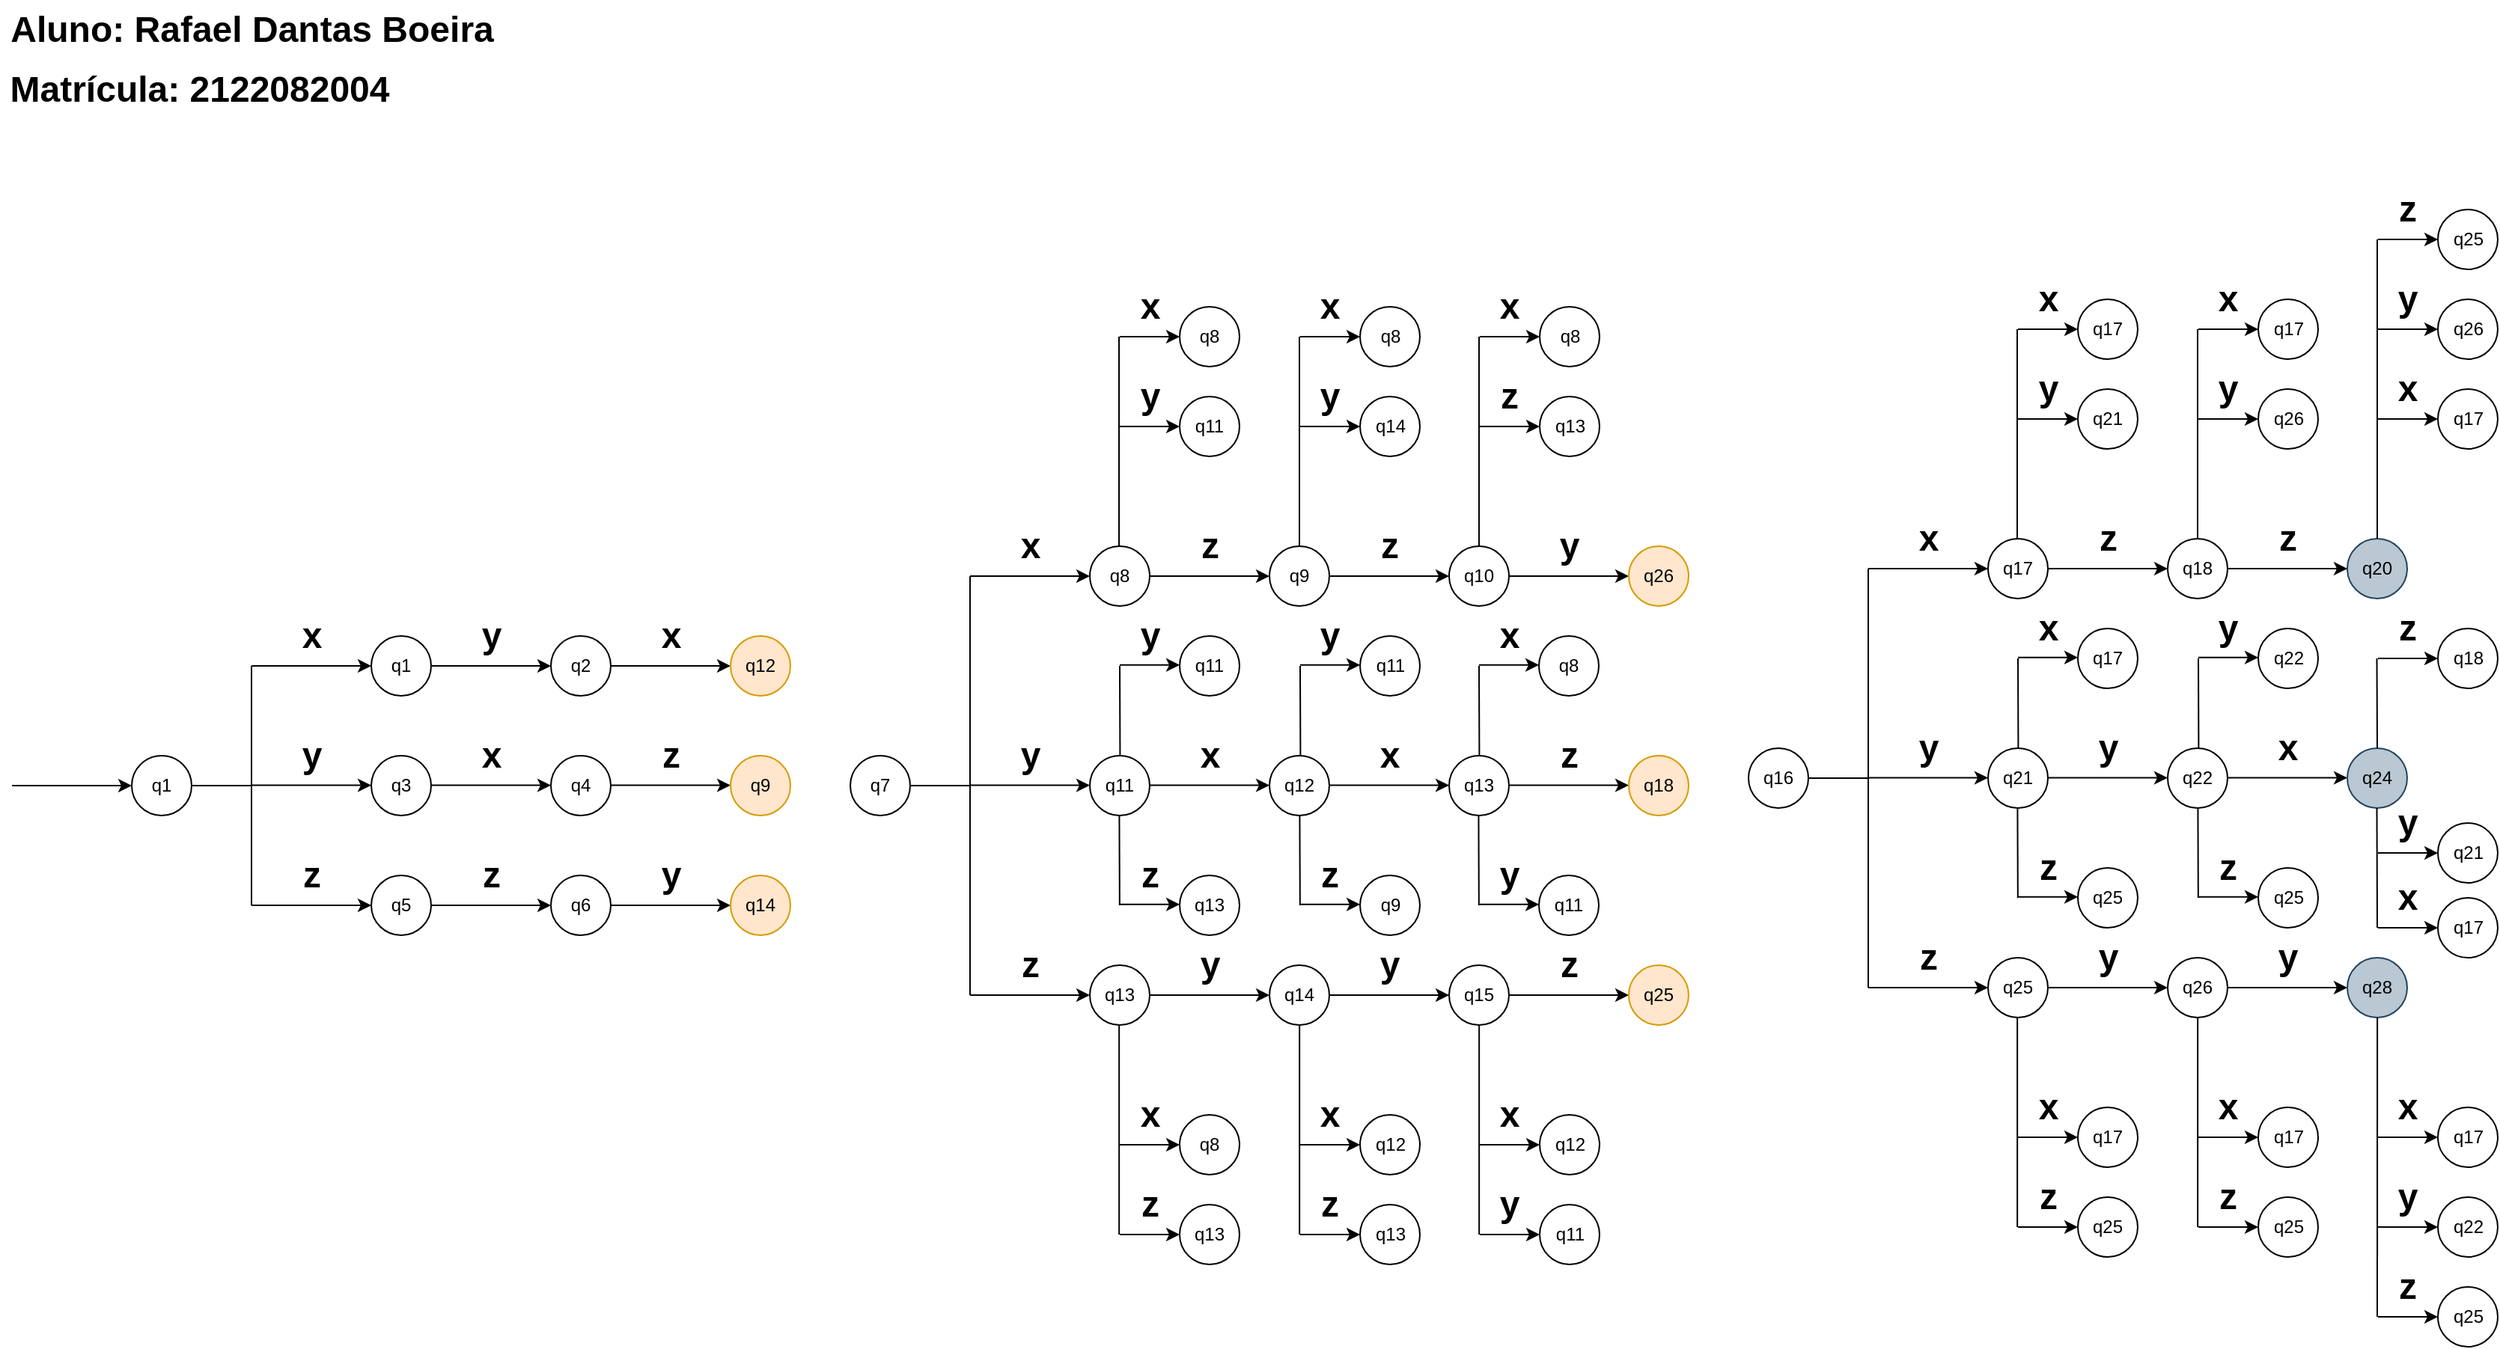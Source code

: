 <mxfile version="21.6.9" type="github">
  <diagram name="Página-1" id="NWVNqmMcA7ZJjF6HqMYh">
    <mxGraphModel dx="607" dy="354" grid="1" gridSize="10" guides="1" tooltips="1" connect="1" arrows="1" fold="1" page="1" pageScale="1" pageWidth="1920" pageHeight="1200" math="0" shadow="0">
      <root>
        <mxCell id="0" />
        <mxCell id="1" parent="0" />
        <mxCell id="ubl2wMWENlvHtBSMLndZ-1" value="q1" style="ellipse;whiteSpace=wrap;html=1;aspect=fixed;" vertex="1" parent="1">
          <mxGeometry x="160" y="585" width="40" height="40" as="geometry" />
        </mxCell>
        <mxCell id="ubl2wMWENlvHtBSMLndZ-3" value="" style="endArrow=classic;html=1;rounded=0;entryX=0;entryY=0.5;entryDx=0;entryDy=0;" edge="1" parent="1" target="ubl2wMWENlvHtBSMLndZ-1">
          <mxGeometry width="50" height="50" relative="1" as="geometry">
            <mxPoint x="80" y="605" as="sourcePoint" />
            <mxPoint x="130" y="615" as="targetPoint" />
          </mxGeometry>
        </mxCell>
        <mxCell id="ubl2wMWENlvHtBSMLndZ-4" value="" style="endArrow=none;html=1;rounded=0;exitX=1;exitY=0.5;exitDx=0;exitDy=0;" edge="1" parent="1" source="ubl2wMWENlvHtBSMLndZ-1">
          <mxGeometry width="50" height="50" relative="1" as="geometry">
            <mxPoint x="220" y="655" as="sourcePoint" />
            <mxPoint x="240" y="605" as="targetPoint" />
          </mxGeometry>
        </mxCell>
        <mxCell id="ubl2wMWENlvHtBSMLndZ-5" value="" style="endArrow=none;html=1;rounded=0;" edge="1" parent="1">
          <mxGeometry width="50" height="50" relative="1" as="geometry">
            <mxPoint x="240" y="685" as="sourcePoint" />
            <mxPoint x="240" y="605" as="targetPoint" />
          </mxGeometry>
        </mxCell>
        <mxCell id="ubl2wMWENlvHtBSMLndZ-6" value="" style="endArrow=none;html=1;rounded=0;" edge="1" parent="1">
          <mxGeometry width="50" height="50" relative="1" as="geometry">
            <mxPoint x="240" y="605" as="sourcePoint" />
            <mxPoint x="240" y="525" as="targetPoint" />
          </mxGeometry>
        </mxCell>
        <mxCell id="ubl2wMWENlvHtBSMLndZ-7" value="" style="endArrow=classic;html=1;rounded=0;entryX=0;entryY=0.5;entryDx=0;entryDy=0;" edge="1" parent="1">
          <mxGeometry width="50" height="50" relative="1" as="geometry">
            <mxPoint x="240" y="525" as="sourcePoint" />
            <mxPoint x="320" y="525" as="targetPoint" />
          </mxGeometry>
        </mxCell>
        <mxCell id="ubl2wMWENlvHtBSMLndZ-8" value="" style="endArrow=classic;html=1;rounded=0;entryX=0;entryY=0.5;entryDx=0;entryDy=0;" edge="1" parent="1">
          <mxGeometry width="50" height="50" relative="1" as="geometry">
            <mxPoint x="240" y="604.81" as="sourcePoint" />
            <mxPoint x="320" y="604.81" as="targetPoint" />
          </mxGeometry>
        </mxCell>
        <mxCell id="ubl2wMWENlvHtBSMLndZ-9" value="" style="endArrow=classic;html=1;rounded=0;entryX=0;entryY=0.5;entryDx=0;entryDy=0;" edge="1" parent="1">
          <mxGeometry width="50" height="50" relative="1" as="geometry">
            <mxPoint x="240" y="685" as="sourcePoint" />
            <mxPoint x="320" y="685" as="targetPoint" />
          </mxGeometry>
        </mxCell>
        <mxCell id="ubl2wMWENlvHtBSMLndZ-10" value="q1" style="ellipse;whiteSpace=wrap;html=1;aspect=fixed;" vertex="1" parent="1">
          <mxGeometry x="320" y="505" width="40" height="40" as="geometry" />
        </mxCell>
        <mxCell id="ubl2wMWENlvHtBSMLndZ-11" value="q3" style="ellipse;whiteSpace=wrap;html=1;aspect=fixed;" vertex="1" parent="1">
          <mxGeometry x="320" y="585" width="40" height="40" as="geometry" />
        </mxCell>
        <mxCell id="ubl2wMWENlvHtBSMLndZ-12" value="q5" style="ellipse;whiteSpace=wrap;html=1;aspect=fixed;" vertex="1" parent="1">
          <mxGeometry x="320" y="665" width="40" height="40" as="geometry" />
        </mxCell>
        <mxCell id="ubl2wMWENlvHtBSMLndZ-18" value="" style="endArrow=classic;html=1;rounded=0;entryX=0;entryY=0.5;entryDx=0;entryDy=0;" edge="1" parent="1">
          <mxGeometry width="50" height="50" relative="1" as="geometry">
            <mxPoint x="360" y="525" as="sourcePoint" />
            <mxPoint x="440" y="525" as="targetPoint" />
          </mxGeometry>
        </mxCell>
        <mxCell id="ubl2wMWENlvHtBSMLndZ-19" value="" style="endArrow=classic;html=1;rounded=0;entryX=0;entryY=0.5;entryDx=0;entryDy=0;" edge="1" parent="1">
          <mxGeometry width="50" height="50" relative="1" as="geometry">
            <mxPoint x="360" y="604.81" as="sourcePoint" />
            <mxPoint x="440" y="604.81" as="targetPoint" />
          </mxGeometry>
        </mxCell>
        <mxCell id="ubl2wMWENlvHtBSMLndZ-20" value="" style="endArrow=classic;html=1;rounded=0;entryX=0;entryY=0.5;entryDx=0;entryDy=0;" edge="1" parent="1">
          <mxGeometry width="50" height="50" relative="1" as="geometry">
            <mxPoint x="360" y="685" as="sourcePoint" />
            <mxPoint x="440" y="685" as="targetPoint" />
          </mxGeometry>
        </mxCell>
        <mxCell id="ubl2wMWENlvHtBSMLndZ-21" value="q2" style="ellipse;whiteSpace=wrap;html=1;aspect=fixed;" vertex="1" parent="1">
          <mxGeometry x="440" y="505" width="40" height="40" as="geometry" />
        </mxCell>
        <mxCell id="ubl2wMWENlvHtBSMLndZ-22" value="q4" style="ellipse;whiteSpace=wrap;html=1;aspect=fixed;" vertex="1" parent="1">
          <mxGeometry x="440" y="585" width="40" height="40" as="geometry" />
        </mxCell>
        <mxCell id="ubl2wMWENlvHtBSMLndZ-23" value="q6" style="ellipse;whiteSpace=wrap;html=1;aspect=fixed;" vertex="1" parent="1">
          <mxGeometry x="440" y="665" width="40" height="40" as="geometry" />
        </mxCell>
        <mxCell id="ubl2wMWENlvHtBSMLndZ-26" value="" style="endArrow=classic;html=1;rounded=0;entryX=0;entryY=0.5;entryDx=0;entryDy=0;" edge="1" parent="1">
          <mxGeometry width="50" height="50" relative="1" as="geometry">
            <mxPoint x="480" y="525" as="sourcePoint" />
            <mxPoint x="560" y="525" as="targetPoint" />
          </mxGeometry>
        </mxCell>
        <mxCell id="ubl2wMWENlvHtBSMLndZ-27" value="" style="endArrow=classic;html=1;rounded=0;entryX=0;entryY=0.5;entryDx=0;entryDy=0;" edge="1" parent="1">
          <mxGeometry width="50" height="50" relative="1" as="geometry">
            <mxPoint x="480" y="604.81" as="sourcePoint" />
            <mxPoint x="560" y="604.81" as="targetPoint" />
          </mxGeometry>
        </mxCell>
        <mxCell id="ubl2wMWENlvHtBSMLndZ-28" value="" style="endArrow=classic;html=1;rounded=0;entryX=0;entryY=0.5;entryDx=0;entryDy=0;" edge="1" parent="1">
          <mxGeometry width="50" height="50" relative="1" as="geometry">
            <mxPoint x="480" y="685" as="sourcePoint" />
            <mxPoint x="560" y="685" as="targetPoint" />
          </mxGeometry>
        </mxCell>
        <mxCell id="ubl2wMWENlvHtBSMLndZ-29" value="q12" style="ellipse;whiteSpace=wrap;html=1;aspect=fixed;fillColor=#ffe6cc;strokeColor=#d79b00;" vertex="1" parent="1">
          <mxGeometry x="560" y="505" width="40" height="40" as="geometry" />
        </mxCell>
        <mxCell id="ubl2wMWENlvHtBSMLndZ-30" value="q9" style="ellipse;whiteSpace=wrap;html=1;aspect=fixed;fillColor=#ffe6cc;strokeColor=#d79b00;" vertex="1" parent="1">
          <mxGeometry x="560" y="585" width="40" height="40" as="geometry" />
        </mxCell>
        <mxCell id="ubl2wMWENlvHtBSMLndZ-31" value="q14" style="ellipse;whiteSpace=wrap;html=1;aspect=fixed;fillColor=#ffe6cc;strokeColor=#d79b00;" vertex="1" parent="1">
          <mxGeometry x="560" y="665" width="40" height="40" as="geometry" />
        </mxCell>
        <mxCell id="ubl2wMWENlvHtBSMLndZ-36" value="y" style="text;strokeColor=none;fillColor=none;html=1;fontSize=24;fontStyle=1;verticalAlign=middle;align=center;" vertex="1" parent="1">
          <mxGeometry x="390" y="495" width="20" height="20" as="geometry" />
        </mxCell>
        <mxCell id="ubl2wMWENlvHtBSMLndZ-39" value="x" style="text;strokeColor=none;fillColor=none;html=1;fontSize=24;fontStyle=1;verticalAlign=middle;align=center;" vertex="1" parent="1">
          <mxGeometry x="270" y="495" width="20" height="20" as="geometry" />
        </mxCell>
        <mxCell id="ubl2wMWENlvHtBSMLndZ-40" value="y" style="text;strokeColor=none;fillColor=none;html=1;fontSize=24;fontStyle=1;verticalAlign=middle;align=center;" vertex="1" parent="1">
          <mxGeometry x="270" y="575" width="20" height="20" as="geometry" />
        </mxCell>
        <mxCell id="ubl2wMWENlvHtBSMLndZ-41" value="z" style="text;strokeColor=none;fillColor=none;html=1;fontSize=24;fontStyle=1;verticalAlign=middle;align=center;" vertex="1" parent="1">
          <mxGeometry x="270" y="655" width="20" height="20" as="geometry" />
        </mxCell>
        <mxCell id="ubl2wMWENlvHtBSMLndZ-42" value="x" style="text;strokeColor=none;fillColor=none;html=1;fontSize=24;fontStyle=1;verticalAlign=middle;align=center;" vertex="1" parent="1">
          <mxGeometry x="390" y="575" width="20" height="20" as="geometry" />
        </mxCell>
        <mxCell id="ubl2wMWENlvHtBSMLndZ-43" value="x" style="text;strokeColor=none;fillColor=none;html=1;fontSize=24;fontStyle=1;verticalAlign=middle;align=center;" vertex="1" parent="1">
          <mxGeometry x="510" y="495" width="20" height="20" as="geometry" />
        </mxCell>
        <mxCell id="ubl2wMWENlvHtBSMLndZ-44" value="z" style="text;strokeColor=none;fillColor=none;html=1;fontSize=24;fontStyle=1;verticalAlign=middle;align=center;" vertex="1" parent="1">
          <mxGeometry x="510" y="575" width="20" height="20" as="geometry" />
        </mxCell>
        <mxCell id="ubl2wMWENlvHtBSMLndZ-45" value="z" style="text;strokeColor=none;fillColor=none;html=1;fontSize=24;fontStyle=1;verticalAlign=middle;align=center;" vertex="1" parent="1">
          <mxGeometry x="390" y="655" width="20" height="20" as="geometry" />
        </mxCell>
        <mxCell id="ubl2wMWENlvHtBSMLndZ-46" value="y" style="text;strokeColor=none;fillColor=none;html=1;fontSize=24;fontStyle=1;verticalAlign=middle;align=center;" vertex="1" parent="1">
          <mxGeometry x="510" y="655" width="20" height="20" as="geometry" />
        </mxCell>
        <mxCell id="ubl2wMWENlvHtBSMLndZ-113" value="q7" style="ellipse;whiteSpace=wrap;html=1;aspect=fixed;" vertex="1" parent="1">
          <mxGeometry x="640" y="585" width="40" height="40" as="geometry" />
        </mxCell>
        <mxCell id="ubl2wMWENlvHtBSMLndZ-115" value="" style="endArrow=none;html=1;rounded=0;exitX=1;exitY=0.5;exitDx=0;exitDy=0;" edge="1" parent="1" source="ubl2wMWENlvHtBSMLndZ-113">
          <mxGeometry width="50" height="50" relative="1" as="geometry">
            <mxPoint x="700" y="655" as="sourcePoint" />
            <mxPoint x="720" y="605" as="targetPoint" />
          </mxGeometry>
        </mxCell>
        <mxCell id="ubl2wMWENlvHtBSMLndZ-116" value="" style="endArrow=none;html=1;rounded=0;" edge="1" parent="1">
          <mxGeometry width="50" height="50" relative="1" as="geometry">
            <mxPoint x="720" y="745" as="sourcePoint" />
            <mxPoint x="720" y="605" as="targetPoint" />
          </mxGeometry>
        </mxCell>
        <mxCell id="ubl2wMWENlvHtBSMLndZ-117" value="" style="endArrow=none;html=1;rounded=0;" edge="1" parent="1">
          <mxGeometry width="50" height="50" relative="1" as="geometry">
            <mxPoint x="720" y="605" as="sourcePoint" />
            <mxPoint x="720" y="465" as="targetPoint" />
          </mxGeometry>
        </mxCell>
        <mxCell id="ubl2wMWENlvHtBSMLndZ-118" value="" style="endArrow=classic;html=1;rounded=0;entryX=0;entryY=0.5;entryDx=0;entryDy=0;" edge="1" parent="1">
          <mxGeometry width="50" height="50" relative="1" as="geometry">
            <mxPoint x="720" y="465" as="sourcePoint" />
            <mxPoint x="800" y="465" as="targetPoint" />
          </mxGeometry>
        </mxCell>
        <mxCell id="ubl2wMWENlvHtBSMLndZ-119" value="" style="endArrow=classic;html=1;rounded=0;entryX=0;entryY=0.5;entryDx=0;entryDy=0;" edge="1" parent="1">
          <mxGeometry width="50" height="50" relative="1" as="geometry">
            <mxPoint x="720" y="604.81" as="sourcePoint" />
            <mxPoint x="800" y="604.81" as="targetPoint" />
          </mxGeometry>
        </mxCell>
        <mxCell id="ubl2wMWENlvHtBSMLndZ-120" value="" style="endArrow=classic;html=1;rounded=0;entryX=0;entryY=0.5;entryDx=0;entryDy=0;" edge="1" parent="1">
          <mxGeometry width="50" height="50" relative="1" as="geometry">
            <mxPoint x="720" y="745" as="sourcePoint" />
            <mxPoint x="800" y="745" as="targetPoint" />
          </mxGeometry>
        </mxCell>
        <mxCell id="ubl2wMWENlvHtBSMLndZ-121" value="q8" style="ellipse;whiteSpace=wrap;html=1;aspect=fixed;" vertex="1" parent="1">
          <mxGeometry x="800" y="445" width="40" height="40" as="geometry" />
        </mxCell>
        <mxCell id="ubl2wMWENlvHtBSMLndZ-122" value="q11" style="ellipse;whiteSpace=wrap;html=1;aspect=fixed;" vertex="1" parent="1">
          <mxGeometry x="800" y="585" width="40" height="40" as="geometry" />
        </mxCell>
        <mxCell id="ubl2wMWENlvHtBSMLndZ-123" value="q13" style="ellipse;whiteSpace=wrap;html=1;aspect=fixed;" vertex="1" parent="1">
          <mxGeometry x="800" y="725" width="40" height="40" as="geometry" />
        </mxCell>
        <mxCell id="ubl2wMWENlvHtBSMLndZ-124" value="" style="endArrow=classic;html=1;rounded=0;entryX=0;entryY=0.5;entryDx=0;entryDy=0;" edge="1" parent="1">
          <mxGeometry width="50" height="50" relative="1" as="geometry">
            <mxPoint x="840" y="465" as="sourcePoint" />
            <mxPoint x="920" y="465" as="targetPoint" />
          </mxGeometry>
        </mxCell>
        <mxCell id="ubl2wMWENlvHtBSMLndZ-125" value="" style="endArrow=classic;html=1;rounded=0;entryX=0;entryY=0.5;entryDx=0;entryDy=0;" edge="1" parent="1">
          <mxGeometry width="50" height="50" relative="1" as="geometry">
            <mxPoint x="840" y="604.81" as="sourcePoint" />
            <mxPoint x="920" y="604.81" as="targetPoint" />
          </mxGeometry>
        </mxCell>
        <mxCell id="ubl2wMWENlvHtBSMLndZ-126" value="" style="endArrow=classic;html=1;rounded=0;entryX=0;entryY=0.5;entryDx=0;entryDy=0;" edge="1" parent="1">
          <mxGeometry width="50" height="50" relative="1" as="geometry">
            <mxPoint x="840" y="745" as="sourcePoint" />
            <mxPoint x="920" y="745" as="targetPoint" />
          </mxGeometry>
        </mxCell>
        <mxCell id="ubl2wMWENlvHtBSMLndZ-127" value="q9" style="ellipse;whiteSpace=wrap;html=1;aspect=fixed;" vertex="1" parent="1">
          <mxGeometry x="920" y="445" width="40" height="40" as="geometry" />
        </mxCell>
        <mxCell id="ubl2wMWENlvHtBSMLndZ-128" value="q12" style="ellipse;whiteSpace=wrap;html=1;aspect=fixed;" vertex="1" parent="1">
          <mxGeometry x="920" y="585" width="40" height="40" as="geometry" />
        </mxCell>
        <mxCell id="ubl2wMWENlvHtBSMLndZ-129" value="q14" style="ellipse;whiteSpace=wrap;html=1;aspect=fixed;" vertex="1" parent="1">
          <mxGeometry x="920" y="725" width="40" height="40" as="geometry" />
        </mxCell>
        <mxCell id="ubl2wMWENlvHtBSMLndZ-130" value="" style="endArrow=classic;html=1;rounded=0;entryX=0;entryY=0.5;entryDx=0;entryDy=0;" edge="1" parent="1">
          <mxGeometry width="50" height="50" relative="1" as="geometry">
            <mxPoint x="960" y="465" as="sourcePoint" />
            <mxPoint x="1040" y="465" as="targetPoint" />
          </mxGeometry>
        </mxCell>
        <mxCell id="ubl2wMWENlvHtBSMLndZ-131" value="" style="endArrow=classic;html=1;rounded=0;entryX=0;entryY=0.5;entryDx=0;entryDy=0;" edge="1" parent="1">
          <mxGeometry width="50" height="50" relative="1" as="geometry">
            <mxPoint x="960" y="604.81" as="sourcePoint" />
            <mxPoint x="1040" y="604.81" as="targetPoint" />
          </mxGeometry>
        </mxCell>
        <mxCell id="ubl2wMWENlvHtBSMLndZ-132" value="" style="endArrow=classic;html=1;rounded=0;entryX=0;entryY=0.5;entryDx=0;entryDy=0;" edge="1" parent="1">
          <mxGeometry width="50" height="50" relative="1" as="geometry">
            <mxPoint x="960" y="745" as="sourcePoint" />
            <mxPoint x="1040" y="745" as="targetPoint" />
          </mxGeometry>
        </mxCell>
        <mxCell id="ubl2wMWENlvHtBSMLndZ-133" value="q10" style="ellipse;whiteSpace=wrap;html=1;aspect=fixed;" vertex="1" parent="1">
          <mxGeometry x="1040" y="445" width="40" height="40" as="geometry" />
        </mxCell>
        <mxCell id="ubl2wMWENlvHtBSMLndZ-134" value="q13" style="ellipse;whiteSpace=wrap;html=1;aspect=fixed;" vertex="1" parent="1">
          <mxGeometry x="1040" y="585" width="40" height="40" as="geometry" />
        </mxCell>
        <mxCell id="ubl2wMWENlvHtBSMLndZ-135" value="q15" style="ellipse;whiteSpace=wrap;html=1;aspect=fixed;" vertex="1" parent="1">
          <mxGeometry x="1040" y="725" width="40" height="40" as="geometry" />
        </mxCell>
        <mxCell id="ubl2wMWENlvHtBSMLndZ-136" value="z" style="text;strokeColor=none;fillColor=none;html=1;fontSize=24;fontStyle=1;verticalAlign=middle;align=center;" vertex="1" parent="1">
          <mxGeometry x="870" y="435" width="20" height="20" as="geometry" />
        </mxCell>
        <mxCell id="ubl2wMWENlvHtBSMLndZ-137" value="x" style="text;strokeColor=none;fillColor=none;html=1;fontSize=24;fontStyle=1;verticalAlign=middle;align=center;" vertex="1" parent="1">
          <mxGeometry x="750" y="435" width="20" height="20" as="geometry" />
        </mxCell>
        <mxCell id="ubl2wMWENlvHtBSMLndZ-138" value="y" style="text;strokeColor=none;fillColor=none;html=1;fontSize=24;fontStyle=1;verticalAlign=middle;align=center;" vertex="1" parent="1">
          <mxGeometry x="750" y="575" width="20" height="20" as="geometry" />
        </mxCell>
        <mxCell id="ubl2wMWENlvHtBSMLndZ-139" value="z" style="text;strokeColor=none;fillColor=none;html=1;fontSize=24;fontStyle=1;verticalAlign=middle;align=center;" vertex="1" parent="1">
          <mxGeometry x="750" y="715" width="20" height="20" as="geometry" />
        </mxCell>
        <mxCell id="ubl2wMWENlvHtBSMLndZ-140" value="x" style="text;strokeColor=none;fillColor=none;html=1;fontSize=24;fontStyle=1;verticalAlign=middle;align=center;" vertex="1" parent="1">
          <mxGeometry x="870" y="575" width="20" height="20" as="geometry" />
        </mxCell>
        <mxCell id="ubl2wMWENlvHtBSMLndZ-141" value="z" style="text;strokeColor=none;fillColor=none;html=1;fontSize=24;fontStyle=1;verticalAlign=middle;align=center;" vertex="1" parent="1">
          <mxGeometry x="990" y="435" width="20" height="20" as="geometry" />
        </mxCell>
        <mxCell id="ubl2wMWENlvHtBSMLndZ-142" value="x" style="text;strokeColor=none;fillColor=none;html=1;fontSize=24;fontStyle=1;verticalAlign=middle;align=center;" vertex="1" parent="1">
          <mxGeometry x="990" y="575" width="20" height="20" as="geometry" />
        </mxCell>
        <mxCell id="ubl2wMWENlvHtBSMLndZ-143" value="y" style="text;strokeColor=none;fillColor=none;html=1;fontSize=24;fontStyle=1;verticalAlign=middle;align=center;" vertex="1" parent="1">
          <mxGeometry x="870" y="715" width="20" height="20" as="geometry" />
        </mxCell>
        <mxCell id="ubl2wMWENlvHtBSMLndZ-144" value="y" style="text;strokeColor=none;fillColor=none;html=1;fontSize=24;fontStyle=1;verticalAlign=middle;align=center;" vertex="1" parent="1">
          <mxGeometry x="990" y="715" width="20" height="20" as="geometry" />
        </mxCell>
        <mxCell id="ubl2wMWENlvHtBSMLndZ-151" value="" style="endArrow=classic;html=1;rounded=0;entryX=0;entryY=0.5;entryDx=0;entryDy=0;" edge="1" parent="1">
          <mxGeometry width="50" height="50" relative="1" as="geometry">
            <mxPoint x="1080" y="465" as="sourcePoint" />
            <mxPoint x="1160" y="465" as="targetPoint" />
          </mxGeometry>
        </mxCell>
        <mxCell id="ubl2wMWENlvHtBSMLndZ-152" value="" style="endArrow=classic;html=1;rounded=0;entryX=0;entryY=0.5;entryDx=0;entryDy=0;" edge="1" parent="1">
          <mxGeometry width="50" height="50" relative="1" as="geometry">
            <mxPoint x="1080" y="604.81" as="sourcePoint" />
            <mxPoint x="1160" y="604.81" as="targetPoint" />
          </mxGeometry>
        </mxCell>
        <mxCell id="ubl2wMWENlvHtBSMLndZ-153" value="" style="endArrow=classic;html=1;rounded=0;entryX=0;entryY=0.5;entryDx=0;entryDy=0;" edge="1" parent="1">
          <mxGeometry width="50" height="50" relative="1" as="geometry">
            <mxPoint x="1080" y="745" as="sourcePoint" />
            <mxPoint x="1160" y="745" as="targetPoint" />
          </mxGeometry>
        </mxCell>
        <mxCell id="ubl2wMWENlvHtBSMLndZ-154" value="q26" style="ellipse;whiteSpace=wrap;html=1;aspect=fixed;fillColor=#ffe6cc;strokeColor=#d79b00;" vertex="1" parent="1">
          <mxGeometry x="1160" y="445" width="40" height="40" as="geometry" />
        </mxCell>
        <mxCell id="ubl2wMWENlvHtBSMLndZ-155" value="q18" style="ellipse;whiteSpace=wrap;html=1;aspect=fixed;fillColor=#ffe6cc;strokeColor=#d79b00;" vertex="1" parent="1">
          <mxGeometry x="1160" y="585" width="40" height="40" as="geometry" />
        </mxCell>
        <mxCell id="ubl2wMWENlvHtBSMLndZ-156" value="q25" style="ellipse;whiteSpace=wrap;html=1;aspect=fixed;fillColor=#ffe6cc;strokeColor=#d79b00;" vertex="1" parent="1">
          <mxGeometry x="1160" y="725" width="40" height="40" as="geometry" />
        </mxCell>
        <mxCell id="ubl2wMWENlvHtBSMLndZ-157" value="y" style="text;strokeColor=none;fillColor=none;html=1;fontSize=24;fontStyle=1;verticalAlign=middle;align=center;" vertex="1" parent="1">
          <mxGeometry x="1110" y="435" width="20" height="20" as="geometry" />
        </mxCell>
        <mxCell id="ubl2wMWENlvHtBSMLndZ-158" value="z" style="text;strokeColor=none;fillColor=none;html=1;fontSize=24;fontStyle=1;verticalAlign=middle;align=center;" vertex="1" parent="1">
          <mxGeometry x="1110" y="575" width="20" height="20" as="geometry" />
        </mxCell>
        <mxCell id="ubl2wMWENlvHtBSMLndZ-159" value="z" style="text;strokeColor=none;fillColor=none;html=1;fontSize=24;fontStyle=1;verticalAlign=middle;align=center;" vertex="1" parent="1">
          <mxGeometry x="1110" y="715" width="20" height="20" as="geometry" />
        </mxCell>
        <mxCell id="ubl2wMWENlvHtBSMLndZ-160" value="" style="endArrow=none;html=1;rounded=0;" edge="1" parent="1">
          <mxGeometry width="50" height="50" relative="1" as="geometry">
            <mxPoint x="819.5" y="445" as="sourcePoint" />
            <mxPoint x="819.5" y="305" as="targetPoint" />
          </mxGeometry>
        </mxCell>
        <mxCell id="ubl2wMWENlvHtBSMLndZ-161" value="" style="endArrow=classic;html=1;rounded=0;entryX=0;entryY=0.5;entryDx=0;entryDy=0;" edge="1" parent="1" target="ubl2wMWENlvHtBSMLndZ-163">
          <mxGeometry width="50" height="50" relative="1" as="geometry">
            <mxPoint x="820" y="305" as="sourcePoint" />
            <mxPoint x="830" y="304.58" as="targetPoint" />
          </mxGeometry>
        </mxCell>
        <mxCell id="ubl2wMWENlvHtBSMLndZ-163" value="q8" style="ellipse;whiteSpace=wrap;html=1;aspect=fixed;" vertex="1" parent="1">
          <mxGeometry x="860" y="285" width="40" height="40" as="geometry" />
        </mxCell>
        <mxCell id="ubl2wMWENlvHtBSMLndZ-164" value="" style="endArrow=classic;html=1;rounded=0;entryX=0;entryY=0.5;entryDx=0;entryDy=0;" edge="1" parent="1" target="ubl2wMWENlvHtBSMLndZ-165">
          <mxGeometry width="50" height="50" relative="1" as="geometry">
            <mxPoint x="820" y="365" as="sourcePoint" />
            <mxPoint x="830" y="364.58" as="targetPoint" />
          </mxGeometry>
        </mxCell>
        <mxCell id="ubl2wMWENlvHtBSMLndZ-165" value="q11" style="ellipse;whiteSpace=wrap;html=1;aspect=fixed;" vertex="1" parent="1">
          <mxGeometry x="860" y="345" width="40" height="40" as="geometry" />
        </mxCell>
        <mxCell id="ubl2wMWENlvHtBSMLndZ-166" value="" style="endArrow=none;html=1;rounded=0;" edge="1" parent="1">
          <mxGeometry width="50" height="50" relative="1" as="geometry">
            <mxPoint x="940" y="445" as="sourcePoint" />
            <mxPoint x="940" y="305" as="targetPoint" />
          </mxGeometry>
        </mxCell>
        <mxCell id="ubl2wMWENlvHtBSMLndZ-167" value="" style="endArrow=classic;html=1;rounded=0;entryX=0;entryY=0.5;entryDx=0;entryDy=0;" edge="1" parent="1" target="ubl2wMWENlvHtBSMLndZ-168">
          <mxGeometry width="50" height="50" relative="1" as="geometry">
            <mxPoint x="940.5" y="305" as="sourcePoint" />
            <mxPoint x="950.5" y="304.58" as="targetPoint" />
          </mxGeometry>
        </mxCell>
        <mxCell id="ubl2wMWENlvHtBSMLndZ-168" value="q8" style="ellipse;whiteSpace=wrap;html=1;aspect=fixed;" vertex="1" parent="1">
          <mxGeometry x="980.5" y="285" width="40" height="40" as="geometry" />
        </mxCell>
        <mxCell id="ubl2wMWENlvHtBSMLndZ-169" value="" style="endArrow=classic;html=1;rounded=0;entryX=0;entryY=0.5;entryDx=0;entryDy=0;" edge="1" parent="1" target="ubl2wMWENlvHtBSMLndZ-170">
          <mxGeometry width="50" height="50" relative="1" as="geometry">
            <mxPoint x="940.5" y="365" as="sourcePoint" />
            <mxPoint x="950.5" y="364.58" as="targetPoint" />
          </mxGeometry>
        </mxCell>
        <mxCell id="ubl2wMWENlvHtBSMLndZ-170" value="q14" style="ellipse;whiteSpace=wrap;html=1;aspect=fixed;" vertex="1" parent="1">
          <mxGeometry x="980.5" y="345" width="40" height="40" as="geometry" />
        </mxCell>
        <mxCell id="ubl2wMWENlvHtBSMLndZ-171" value="" style="endArrow=none;html=1;rounded=0;" edge="1" parent="1">
          <mxGeometry width="50" height="50" relative="1" as="geometry">
            <mxPoint x="1060" y="445" as="sourcePoint" />
            <mxPoint x="1060" y="305" as="targetPoint" />
          </mxGeometry>
        </mxCell>
        <mxCell id="ubl2wMWENlvHtBSMLndZ-172" value="" style="endArrow=classic;html=1;rounded=0;entryX=0;entryY=0.5;entryDx=0;entryDy=0;" edge="1" parent="1" target="ubl2wMWENlvHtBSMLndZ-173">
          <mxGeometry width="50" height="50" relative="1" as="geometry">
            <mxPoint x="1060.5" y="305" as="sourcePoint" />
            <mxPoint x="1070.5" y="304.58" as="targetPoint" />
          </mxGeometry>
        </mxCell>
        <mxCell id="ubl2wMWENlvHtBSMLndZ-173" value="q8" style="ellipse;whiteSpace=wrap;html=1;aspect=fixed;" vertex="1" parent="1">
          <mxGeometry x="1100.5" y="285" width="40" height="40" as="geometry" />
        </mxCell>
        <mxCell id="ubl2wMWENlvHtBSMLndZ-174" value="" style="endArrow=classic;html=1;rounded=0;entryX=0;entryY=0.5;entryDx=0;entryDy=0;" edge="1" parent="1" target="ubl2wMWENlvHtBSMLndZ-175">
          <mxGeometry width="50" height="50" relative="1" as="geometry">
            <mxPoint x="1060.5" y="365" as="sourcePoint" />
            <mxPoint x="1070.5" y="364.58" as="targetPoint" />
          </mxGeometry>
        </mxCell>
        <mxCell id="ubl2wMWENlvHtBSMLndZ-175" value="q13" style="ellipse;whiteSpace=wrap;html=1;aspect=fixed;" vertex="1" parent="1">
          <mxGeometry x="1100.5" y="345" width="40" height="40" as="geometry" />
        </mxCell>
        <mxCell id="ubl2wMWENlvHtBSMLndZ-176" value="" style="endArrow=classic;html=1;rounded=0;entryX=0;entryY=0.5;entryDx=0;entryDy=0;" edge="1" parent="1" target="ubl2wMWENlvHtBSMLndZ-177">
          <mxGeometry width="50" height="50" relative="1" as="geometry">
            <mxPoint x="820" y="845" as="sourcePoint" />
            <mxPoint x="830" y="844.58" as="targetPoint" />
          </mxGeometry>
        </mxCell>
        <mxCell id="ubl2wMWENlvHtBSMLndZ-177" value="q8" style="ellipse;whiteSpace=wrap;html=1;aspect=fixed;" vertex="1" parent="1">
          <mxGeometry x="860" y="825" width="40" height="40" as="geometry" />
        </mxCell>
        <mxCell id="ubl2wMWENlvHtBSMLndZ-178" value="" style="endArrow=classic;html=1;rounded=0;entryX=0;entryY=0.5;entryDx=0;entryDy=0;" edge="1" parent="1" target="ubl2wMWENlvHtBSMLndZ-179">
          <mxGeometry width="50" height="50" relative="1" as="geometry">
            <mxPoint x="820" y="905" as="sourcePoint" />
            <mxPoint x="830" y="904.58" as="targetPoint" />
          </mxGeometry>
        </mxCell>
        <mxCell id="ubl2wMWENlvHtBSMLndZ-179" value="q13" style="ellipse;whiteSpace=wrap;html=1;aspect=fixed;" vertex="1" parent="1">
          <mxGeometry x="860" y="885" width="40" height="40" as="geometry" />
        </mxCell>
        <mxCell id="ubl2wMWENlvHtBSMLndZ-180" value="" style="endArrow=none;html=1;rounded=0;" edge="1" parent="1">
          <mxGeometry width="50" height="50" relative="1" as="geometry">
            <mxPoint x="819.58" y="905" as="sourcePoint" />
            <mxPoint x="819.58" y="765" as="targetPoint" />
          </mxGeometry>
        </mxCell>
        <mxCell id="ubl2wMWENlvHtBSMLndZ-181" value="" style="endArrow=classic;html=1;rounded=0;entryX=0;entryY=0.5;entryDx=0;entryDy=0;" edge="1" parent="1" target="ubl2wMWENlvHtBSMLndZ-182">
          <mxGeometry width="50" height="50" relative="1" as="geometry">
            <mxPoint x="940.5" y="845" as="sourcePoint" />
            <mxPoint x="950.5" y="844.58" as="targetPoint" />
          </mxGeometry>
        </mxCell>
        <mxCell id="ubl2wMWENlvHtBSMLndZ-182" value="q12" style="ellipse;whiteSpace=wrap;html=1;aspect=fixed;" vertex="1" parent="1">
          <mxGeometry x="980.5" y="825" width="40" height="40" as="geometry" />
        </mxCell>
        <mxCell id="ubl2wMWENlvHtBSMLndZ-183" value="" style="endArrow=classic;html=1;rounded=0;entryX=0;entryY=0.5;entryDx=0;entryDy=0;" edge="1" parent="1" target="ubl2wMWENlvHtBSMLndZ-184">
          <mxGeometry width="50" height="50" relative="1" as="geometry">
            <mxPoint x="940.5" y="905" as="sourcePoint" />
            <mxPoint x="950.5" y="904.58" as="targetPoint" />
          </mxGeometry>
        </mxCell>
        <mxCell id="ubl2wMWENlvHtBSMLndZ-184" value="q13" style="ellipse;whiteSpace=wrap;html=1;aspect=fixed;" vertex="1" parent="1">
          <mxGeometry x="980.5" y="885" width="40" height="40" as="geometry" />
        </mxCell>
        <mxCell id="ubl2wMWENlvHtBSMLndZ-185" value="" style="endArrow=none;html=1;rounded=0;" edge="1" parent="1">
          <mxGeometry width="50" height="50" relative="1" as="geometry">
            <mxPoint x="940.08" y="905" as="sourcePoint" />
            <mxPoint x="940.08" y="765" as="targetPoint" />
          </mxGeometry>
        </mxCell>
        <mxCell id="ubl2wMWENlvHtBSMLndZ-186" value="" style="endArrow=classic;html=1;rounded=0;entryX=0;entryY=0.5;entryDx=0;entryDy=0;" edge="1" parent="1" target="ubl2wMWENlvHtBSMLndZ-187">
          <mxGeometry width="50" height="50" relative="1" as="geometry">
            <mxPoint x="1060.5" y="845" as="sourcePoint" />
            <mxPoint x="1070.5" y="844.58" as="targetPoint" />
          </mxGeometry>
        </mxCell>
        <mxCell id="ubl2wMWENlvHtBSMLndZ-187" value="q12" style="ellipse;whiteSpace=wrap;html=1;aspect=fixed;" vertex="1" parent="1">
          <mxGeometry x="1100.5" y="825" width="40" height="40" as="geometry" />
        </mxCell>
        <mxCell id="ubl2wMWENlvHtBSMLndZ-188" value="" style="endArrow=classic;html=1;rounded=0;entryX=0;entryY=0.5;entryDx=0;entryDy=0;" edge="1" parent="1" target="ubl2wMWENlvHtBSMLndZ-189">
          <mxGeometry width="50" height="50" relative="1" as="geometry">
            <mxPoint x="1060.5" y="905" as="sourcePoint" />
            <mxPoint x="1070.5" y="904.58" as="targetPoint" />
          </mxGeometry>
        </mxCell>
        <mxCell id="ubl2wMWENlvHtBSMLndZ-189" value="q11" style="ellipse;whiteSpace=wrap;html=1;aspect=fixed;" vertex="1" parent="1">
          <mxGeometry x="1100.5" y="885" width="40" height="40" as="geometry" />
        </mxCell>
        <mxCell id="ubl2wMWENlvHtBSMLndZ-190" value="" style="endArrow=none;html=1;rounded=0;" edge="1" parent="1">
          <mxGeometry width="50" height="50" relative="1" as="geometry">
            <mxPoint x="1060.08" y="905" as="sourcePoint" />
            <mxPoint x="1060.08" y="765" as="targetPoint" />
          </mxGeometry>
        </mxCell>
        <mxCell id="ubl2wMWENlvHtBSMLndZ-191" value="" style="endArrow=none;html=1;rounded=0;" edge="1" parent="1">
          <mxGeometry width="50" height="50" relative="1" as="geometry">
            <mxPoint x="820.21" y="585" as="sourcePoint" />
            <mxPoint x="820" y="525" as="targetPoint" />
          </mxGeometry>
        </mxCell>
        <mxCell id="ubl2wMWENlvHtBSMLndZ-192" value="" style="endArrow=classic;html=1;rounded=0;entryX=0;entryY=0.5;entryDx=0;entryDy=0;" edge="1" parent="1">
          <mxGeometry width="50" height="50" relative="1" as="geometry">
            <mxPoint x="820" y="524.43" as="sourcePoint" />
            <mxPoint x="860" y="524.43" as="targetPoint" />
          </mxGeometry>
        </mxCell>
        <mxCell id="ubl2wMWENlvHtBSMLndZ-193" value="q11" style="ellipse;whiteSpace=wrap;html=1;aspect=fixed;" vertex="1" parent="1">
          <mxGeometry x="860" y="505" width="40" height="40" as="geometry" />
        </mxCell>
        <mxCell id="ubl2wMWENlvHtBSMLndZ-194" value="" style="endArrow=none;html=1;rounded=0;" edge="1" parent="1">
          <mxGeometry width="50" height="50" relative="1" as="geometry">
            <mxPoint x="940.71" y="585" as="sourcePoint" />
            <mxPoint x="940.5" y="525" as="targetPoint" />
          </mxGeometry>
        </mxCell>
        <mxCell id="ubl2wMWENlvHtBSMLndZ-195" value="" style="endArrow=classic;html=1;rounded=0;entryX=0;entryY=0.5;entryDx=0;entryDy=0;" edge="1" parent="1">
          <mxGeometry width="50" height="50" relative="1" as="geometry">
            <mxPoint x="940.5" y="524.43" as="sourcePoint" />
            <mxPoint x="980.5" y="524.43" as="targetPoint" />
          </mxGeometry>
        </mxCell>
        <mxCell id="ubl2wMWENlvHtBSMLndZ-196" value="q11" style="ellipse;whiteSpace=wrap;html=1;aspect=fixed;" vertex="1" parent="1">
          <mxGeometry x="980.5" y="505" width="40" height="40" as="geometry" />
        </mxCell>
        <mxCell id="ubl2wMWENlvHtBSMLndZ-197" value="" style="endArrow=none;html=1;rounded=0;" edge="1" parent="1">
          <mxGeometry width="50" height="50" relative="1" as="geometry">
            <mxPoint x="1060.21" y="585" as="sourcePoint" />
            <mxPoint x="1060" y="525" as="targetPoint" />
          </mxGeometry>
        </mxCell>
        <mxCell id="ubl2wMWENlvHtBSMLndZ-198" value="" style="endArrow=classic;html=1;rounded=0;entryX=0;entryY=0.5;entryDx=0;entryDy=0;" edge="1" parent="1">
          <mxGeometry width="50" height="50" relative="1" as="geometry">
            <mxPoint x="1060" y="524.43" as="sourcePoint" />
            <mxPoint x="1100" y="524.43" as="targetPoint" />
          </mxGeometry>
        </mxCell>
        <mxCell id="ubl2wMWENlvHtBSMLndZ-199" value="q8" style="ellipse;whiteSpace=wrap;html=1;aspect=fixed;" vertex="1" parent="1">
          <mxGeometry x="1100" y="505" width="40" height="40" as="geometry" />
        </mxCell>
        <mxCell id="ubl2wMWENlvHtBSMLndZ-200" value="" style="endArrow=none;html=1;rounded=0;" edge="1" parent="1">
          <mxGeometry width="50" height="50" relative="1" as="geometry">
            <mxPoint x="819.92" y="685" as="sourcePoint" />
            <mxPoint x="819.71" y="625" as="targetPoint" />
          </mxGeometry>
        </mxCell>
        <mxCell id="ubl2wMWENlvHtBSMLndZ-201" value="" style="endArrow=classic;html=1;rounded=0;entryX=0;entryY=0.5;entryDx=0;entryDy=0;" edge="1" parent="1">
          <mxGeometry width="50" height="50" relative="1" as="geometry">
            <mxPoint x="820" y="684.43" as="sourcePoint" />
            <mxPoint x="860" y="684.43" as="targetPoint" />
          </mxGeometry>
        </mxCell>
        <mxCell id="ubl2wMWENlvHtBSMLndZ-202" value="q13" style="ellipse;whiteSpace=wrap;html=1;aspect=fixed;" vertex="1" parent="1">
          <mxGeometry x="860" y="665" width="40" height="40" as="geometry" />
        </mxCell>
        <mxCell id="ubl2wMWENlvHtBSMLndZ-203" value="" style="endArrow=none;html=1;rounded=0;" edge="1" parent="1">
          <mxGeometry width="50" height="50" relative="1" as="geometry">
            <mxPoint x="940.42" y="685" as="sourcePoint" />
            <mxPoint x="940.21" y="625" as="targetPoint" />
          </mxGeometry>
        </mxCell>
        <mxCell id="ubl2wMWENlvHtBSMLndZ-204" value="" style="endArrow=classic;html=1;rounded=0;entryX=0;entryY=0.5;entryDx=0;entryDy=0;" edge="1" parent="1">
          <mxGeometry width="50" height="50" relative="1" as="geometry">
            <mxPoint x="940.5" y="684.43" as="sourcePoint" />
            <mxPoint x="980.5" y="684.43" as="targetPoint" />
          </mxGeometry>
        </mxCell>
        <mxCell id="ubl2wMWENlvHtBSMLndZ-205" value="q9" style="ellipse;whiteSpace=wrap;html=1;aspect=fixed;" vertex="1" parent="1">
          <mxGeometry x="980.5" y="665" width="40" height="40" as="geometry" />
        </mxCell>
        <mxCell id="ubl2wMWENlvHtBSMLndZ-206" value="" style="endArrow=none;html=1;rounded=0;" edge="1" parent="1">
          <mxGeometry width="50" height="50" relative="1" as="geometry">
            <mxPoint x="1059.92" y="685" as="sourcePoint" />
            <mxPoint x="1059.71" y="625" as="targetPoint" />
          </mxGeometry>
        </mxCell>
        <mxCell id="ubl2wMWENlvHtBSMLndZ-207" value="" style="endArrow=classic;html=1;rounded=0;entryX=0;entryY=0.5;entryDx=0;entryDy=0;" edge="1" parent="1">
          <mxGeometry width="50" height="50" relative="1" as="geometry">
            <mxPoint x="1060" y="684.43" as="sourcePoint" />
            <mxPoint x="1100" y="684.43" as="targetPoint" />
          </mxGeometry>
        </mxCell>
        <mxCell id="ubl2wMWENlvHtBSMLndZ-208" value="q11" style="ellipse;whiteSpace=wrap;html=1;aspect=fixed;" vertex="1" parent="1">
          <mxGeometry x="1100" y="665" width="40" height="40" as="geometry" />
        </mxCell>
        <mxCell id="ubl2wMWENlvHtBSMLndZ-209" value="y" style="text;strokeColor=none;fillColor=none;html=1;fontSize=24;fontStyle=1;verticalAlign=middle;align=center;" vertex="1" parent="1">
          <mxGeometry x="830" y="335" width="20" height="20" as="geometry" />
        </mxCell>
        <mxCell id="ubl2wMWENlvHtBSMLndZ-210" value="x" style="text;strokeColor=none;fillColor=none;html=1;fontSize=24;fontStyle=1;verticalAlign=middle;align=center;" vertex="1" parent="1">
          <mxGeometry x="830" y="275" width="20" height="20" as="geometry" />
        </mxCell>
        <mxCell id="ubl2wMWENlvHtBSMLndZ-211" value="x" style="text;strokeColor=none;fillColor=none;html=1;fontSize=24;fontStyle=1;verticalAlign=middle;align=center;" vertex="1" parent="1">
          <mxGeometry x="950" y="275" width="20" height="20" as="geometry" />
        </mxCell>
        <mxCell id="ubl2wMWENlvHtBSMLndZ-212" value="y" style="text;strokeColor=none;fillColor=none;html=1;fontSize=24;fontStyle=1;verticalAlign=middle;align=center;" vertex="1" parent="1">
          <mxGeometry x="950" y="335" width="20" height="20" as="geometry" />
        </mxCell>
        <mxCell id="ubl2wMWENlvHtBSMLndZ-213" value="z" style="text;strokeColor=none;fillColor=none;html=1;fontSize=24;fontStyle=1;verticalAlign=middle;align=center;" vertex="1" parent="1">
          <mxGeometry x="1070" y="335" width="20" height="20" as="geometry" />
        </mxCell>
        <mxCell id="ubl2wMWENlvHtBSMLndZ-214" value="x" style="text;strokeColor=none;fillColor=none;html=1;fontSize=24;fontStyle=1;verticalAlign=middle;align=center;" vertex="1" parent="1">
          <mxGeometry x="1070" y="275" width="20" height="20" as="geometry" />
        </mxCell>
        <mxCell id="ubl2wMWENlvHtBSMLndZ-215" value="y" style="text;strokeColor=none;fillColor=none;html=1;fontSize=24;fontStyle=1;verticalAlign=middle;align=center;" vertex="1" parent="1">
          <mxGeometry x="830" y="495" width="20" height="20" as="geometry" />
        </mxCell>
        <mxCell id="ubl2wMWENlvHtBSMLndZ-216" value="y" style="text;strokeColor=none;fillColor=none;html=1;fontSize=24;fontStyle=1;verticalAlign=middle;align=center;" vertex="1" parent="1">
          <mxGeometry x="950" y="495" width="20" height="20" as="geometry" />
        </mxCell>
        <mxCell id="ubl2wMWENlvHtBSMLndZ-217" value="x" style="text;strokeColor=none;fillColor=none;html=1;fontSize=24;fontStyle=1;verticalAlign=middle;align=center;" vertex="1" parent="1">
          <mxGeometry x="1070" y="495" width="20" height="20" as="geometry" />
        </mxCell>
        <mxCell id="ubl2wMWENlvHtBSMLndZ-218" value="y" style="text;strokeColor=none;fillColor=none;html=1;fontSize=24;fontStyle=1;verticalAlign=middle;align=center;" vertex="1" parent="1">
          <mxGeometry x="1070" y="655" width="20" height="20" as="geometry" />
        </mxCell>
        <mxCell id="ubl2wMWENlvHtBSMLndZ-219" value="z" style="text;strokeColor=none;fillColor=none;html=1;fontSize=24;fontStyle=1;verticalAlign=middle;align=center;" vertex="1" parent="1">
          <mxGeometry x="950" y="655" width="20" height="20" as="geometry" />
        </mxCell>
        <mxCell id="ubl2wMWENlvHtBSMLndZ-220" value="z" style="text;strokeColor=none;fillColor=none;html=1;fontSize=24;fontStyle=1;verticalAlign=middle;align=center;" vertex="1" parent="1">
          <mxGeometry x="830" y="655" width="20" height="20" as="geometry" />
        </mxCell>
        <mxCell id="ubl2wMWENlvHtBSMLndZ-221" value="x" style="text;strokeColor=none;fillColor=none;html=1;fontSize=24;fontStyle=1;verticalAlign=middle;align=center;" vertex="1" parent="1">
          <mxGeometry x="830" y="815" width="20" height="20" as="geometry" />
        </mxCell>
        <mxCell id="ubl2wMWENlvHtBSMLndZ-222" value="z" style="text;strokeColor=none;fillColor=none;html=1;fontSize=24;fontStyle=1;verticalAlign=middle;align=center;" vertex="1" parent="1">
          <mxGeometry x="830" y="875" width="20" height="20" as="geometry" />
        </mxCell>
        <mxCell id="ubl2wMWENlvHtBSMLndZ-223" value="z" style="text;strokeColor=none;fillColor=none;html=1;fontSize=24;fontStyle=1;verticalAlign=middle;align=center;" vertex="1" parent="1">
          <mxGeometry x="950" y="875" width="20" height="20" as="geometry" />
        </mxCell>
        <mxCell id="ubl2wMWENlvHtBSMLndZ-224" value="x" style="text;strokeColor=none;fillColor=none;html=1;fontSize=24;fontStyle=1;verticalAlign=middle;align=center;" vertex="1" parent="1">
          <mxGeometry x="950" y="815" width="20" height="20" as="geometry" />
        </mxCell>
        <mxCell id="ubl2wMWENlvHtBSMLndZ-225" value="y" style="text;strokeColor=none;fillColor=none;html=1;fontSize=24;fontStyle=1;verticalAlign=middle;align=center;" vertex="1" parent="1">
          <mxGeometry x="1070" y="875" width="20" height="20" as="geometry" />
        </mxCell>
        <mxCell id="ubl2wMWENlvHtBSMLndZ-226" value="x" style="text;strokeColor=none;fillColor=none;html=1;fontSize=24;fontStyle=1;verticalAlign=middle;align=center;" vertex="1" parent="1">
          <mxGeometry x="1070" y="815" width="20" height="20" as="geometry" />
        </mxCell>
        <mxCell id="ubl2wMWENlvHtBSMLndZ-227" value="q16" style="ellipse;whiteSpace=wrap;html=1;aspect=fixed;" vertex="1" parent="1">
          <mxGeometry x="1240" y="580" width="40" height="40" as="geometry" />
        </mxCell>
        <mxCell id="ubl2wMWENlvHtBSMLndZ-228" value="" style="endArrow=none;html=1;rounded=0;exitX=1;exitY=0.5;exitDx=0;exitDy=0;" edge="1" parent="1" source="ubl2wMWENlvHtBSMLndZ-227">
          <mxGeometry width="50" height="50" relative="1" as="geometry">
            <mxPoint x="1300" y="650" as="sourcePoint" />
            <mxPoint x="1320" y="600" as="targetPoint" />
          </mxGeometry>
        </mxCell>
        <mxCell id="ubl2wMWENlvHtBSMLndZ-229" value="" style="endArrow=none;html=1;rounded=0;" edge="1" parent="1">
          <mxGeometry width="50" height="50" relative="1" as="geometry">
            <mxPoint x="1320" y="740" as="sourcePoint" />
            <mxPoint x="1320" y="600" as="targetPoint" />
          </mxGeometry>
        </mxCell>
        <mxCell id="ubl2wMWENlvHtBSMLndZ-230" value="" style="endArrow=none;html=1;rounded=0;" edge="1" parent="1">
          <mxGeometry width="50" height="50" relative="1" as="geometry">
            <mxPoint x="1320" y="600" as="sourcePoint" />
            <mxPoint x="1320" y="460" as="targetPoint" />
          </mxGeometry>
        </mxCell>
        <mxCell id="ubl2wMWENlvHtBSMLndZ-231" value="" style="endArrow=classic;html=1;rounded=0;entryX=0;entryY=0.5;entryDx=0;entryDy=0;" edge="1" parent="1">
          <mxGeometry width="50" height="50" relative="1" as="geometry">
            <mxPoint x="1320" y="460" as="sourcePoint" />
            <mxPoint x="1400" y="460" as="targetPoint" />
          </mxGeometry>
        </mxCell>
        <mxCell id="ubl2wMWENlvHtBSMLndZ-232" value="" style="endArrow=classic;html=1;rounded=0;entryX=0;entryY=0.5;entryDx=0;entryDy=0;" edge="1" parent="1">
          <mxGeometry width="50" height="50" relative="1" as="geometry">
            <mxPoint x="1320" y="599.81" as="sourcePoint" />
            <mxPoint x="1400" y="599.81" as="targetPoint" />
          </mxGeometry>
        </mxCell>
        <mxCell id="ubl2wMWENlvHtBSMLndZ-233" value="" style="endArrow=classic;html=1;rounded=0;entryX=0;entryY=0.5;entryDx=0;entryDy=0;" edge="1" parent="1">
          <mxGeometry width="50" height="50" relative="1" as="geometry">
            <mxPoint x="1320" y="740" as="sourcePoint" />
            <mxPoint x="1400" y="740" as="targetPoint" />
          </mxGeometry>
        </mxCell>
        <mxCell id="ubl2wMWENlvHtBSMLndZ-234" value="q17" style="ellipse;whiteSpace=wrap;html=1;aspect=fixed;" vertex="1" parent="1">
          <mxGeometry x="1400" y="440" width="40" height="40" as="geometry" />
        </mxCell>
        <mxCell id="ubl2wMWENlvHtBSMLndZ-235" value="q21" style="ellipse;whiteSpace=wrap;html=1;aspect=fixed;" vertex="1" parent="1">
          <mxGeometry x="1400" y="580" width="40" height="40" as="geometry" />
        </mxCell>
        <mxCell id="ubl2wMWENlvHtBSMLndZ-236" value="q25" style="ellipse;whiteSpace=wrap;html=1;aspect=fixed;" vertex="1" parent="1">
          <mxGeometry x="1400" y="720" width="40" height="40" as="geometry" />
        </mxCell>
        <mxCell id="ubl2wMWENlvHtBSMLndZ-237" value="" style="endArrow=classic;html=1;rounded=0;entryX=0;entryY=0.5;entryDx=0;entryDy=0;" edge="1" parent="1">
          <mxGeometry width="50" height="50" relative="1" as="geometry">
            <mxPoint x="1440" y="460" as="sourcePoint" />
            <mxPoint x="1520" y="460" as="targetPoint" />
          </mxGeometry>
        </mxCell>
        <mxCell id="ubl2wMWENlvHtBSMLndZ-238" value="" style="endArrow=classic;html=1;rounded=0;entryX=0;entryY=0.5;entryDx=0;entryDy=0;" edge="1" parent="1">
          <mxGeometry width="50" height="50" relative="1" as="geometry">
            <mxPoint x="1440" y="599.81" as="sourcePoint" />
            <mxPoint x="1520" y="599.81" as="targetPoint" />
          </mxGeometry>
        </mxCell>
        <mxCell id="ubl2wMWENlvHtBSMLndZ-239" value="" style="endArrow=classic;html=1;rounded=0;entryX=0;entryY=0.5;entryDx=0;entryDy=0;" edge="1" parent="1">
          <mxGeometry width="50" height="50" relative="1" as="geometry">
            <mxPoint x="1440" y="740" as="sourcePoint" />
            <mxPoint x="1520" y="740" as="targetPoint" />
          </mxGeometry>
        </mxCell>
        <mxCell id="ubl2wMWENlvHtBSMLndZ-240" value="q18" style="ellipse;whiteSpace=wrap;html=1;aspect=fixed;" vertex="1" parent="1">
          <mxGeometry x="1520" y="440" width="40" height="40" as="geometry" />
        </mxCell>
        <mxCell id="ubl2wMWENlvHtBSMLndZ-241" value="q22" style="ellipse;whiteSpace=wrap;html=1;aspect=fixed;" vertex="1" parent="1">
          <mxGeometry x="1520" y="580" width="40" height="40" as="geometry" />
        </mxCell>
        <mxCell id="ubl2wMWENlvHtBSMLndZ-242" value="q26" style="ellipse;whiteSpace=wrap;html=1;aspect=fixed;" vertex="1" parent="1">
          <mxGeometry x="1520" y="720" width="40" height="40" as="geometry" />
        </mxCell>
        <mxCell id="ubl2wMWENlvHtBSMLndZ-243" value="" style="endArrow=classic;html=1;rounded=0;entryX=0;entryY=0.5;entryDx=0;entryDy=0;" edge="1" parent="1">
          <mxGeometry width="50" height="50" relative="1" as="geometry">
            <mxPoint x="1560" y="460" as="sourcePoint" />
            <mxPoint x="1640" y="460" as="targetPoint" />
          </mxGeometry>
        </mxCell>
        <mxCell id="ubl2wMWENlvHtBSMLndZ-244" value="" style="endArrow=classic;html=1;rounded=0;entryX=0;entryY=0.5;entryDx=0;entryDy=0;" edge="1" parent="1">
          <mxGeometry width="50" height="50" relative="1" as="geometry">
            <mxPoint x="1560" y="599.81" as="sourcePoint" />
            <mxPoint x="1640" y="599.81" as="targetPoint" />
          </mxGeometry>
        </mxCell>
        <mxCell id="ubl2wMWENlvHtBSMLndZ-245" value="" style="endArrow=classic;html=1;rounded=0;entryX=0;entryY=0.5;entryDx=0;entryDy=0;" edge="1" parent="1">
          <mxGeometry width="50" height="50" relative="1" as="geometry">
            <mxPoint x="1560" y="740" as="sourcePoint" />
            <mxPoint x="1640" y="740" as="targetPoint" />
          </mxGeometry>
        </mxCell>
        <mxCell id="ubl2wMWENlvHtBSMLndZ-249" value="z" style="text;strokeColor=none;fillColor=none;html=1;fontSize=24;fontStyle=1;verticalAlign=middle;align=center;" vertex="1" parent="1">
          <mxGeometry x="1470" y="430" width="20" height="20" as="geometry" />
        </mxCell>
        <mxCell id="ubl2wMWENlvHtBSMLndZ-250" value="x" style="text;strokeColor=none;fillColor=none;html=1;fontSize=24;fontStyle=1;verticalAlign=middle;align=center;" vertex="1" parent="1">
          <mxGeometry x="1350" y="430" width="20" height="20" as="geometry" />
        </mxCell>
        <mxCell id="ubl2wMWENlvHtBSMLndZ-251" value="y" style="text;strokeColor=none;fillColor=none;html=1;fontSize=24;fontStyle=1;verticalAlign=middle;align=center;" vertex="1" parent="1">
          <mxGeometry x="1350" y="570" width="20" height="20" as="geometry" />
        </mxCell>
        <mxCell id="ubl2wMWENlvHtBSMLndZ-252" value="z" style="text;strokeColor=none;fillColor=none;html=1;fontSize=24;fontStyle=1;verticalAlign=middle;align=center;" vertex="1" parent="1">
          <mxGeometry x="1350" y="710" width="20" height="20" as="geometry" />
        </mxCell>
        <mxCell id="ubl2wMWENlvHtBSMLndZ-253" value="y" style="text;strokeColor=none;fillColor=none;html=1;fontSize=24;fontStyle=1;verticalAlign=middle;align=center;" vertex="1" parent="1">
          <mxGeometry x="1470" y="570" width="20" height="20" as="geometry" />
        </mxCell>
        <mxCell id="ubl2wMWENlvHtBSMLndZ-254" value="z" style="text;strokeColor=none;fillColor=none;html=1;fontSize=24;fontStyle=1;verticalAlign=middle;align=center;" vertex="1" parent="1">
          <mxGeometry x="1590" y="430" width="20" height="20" as="geometry" />
        </mxCell>
        <mxCell id="ubl2wMWENlvHtBSMLndZ-255" value="x" style="text;strokeColor=none;fillColor=none;html=1;fontSize=24;fontStyle=1;verticalAlign=middle;align=center;" vertex="1" parent="1">
          <mxGeometry x="1590" y="570" width="20" height="20" as="geometry" />
        </mxCell>
        <mxCell id="ubl2wMWENlvHtBSMLndZ-256" value="y" style="text;strokeColor=none;fillColor=none;html=1;fontSize=24;fontStyle=1;verticalAlign=middle;align=center;" vertex="1" parent="1">
          <mxGeometry x="1470" y="710" width="20" height="20" as="geometry" />
        </mxCell>
        <mxCell id="ubl2wMWENlvHtBSMLndZ-257" value="y" style="text;strokeColor=none;fillColor=none;html=1;fontSize=24;fontStyle=1;verticalAlign=middle;align=center;" vertex="1" parent="1">
          <mxGeometry x="1590" y="710" width="20" height="20" as="geometry" />
        </mxCell>
        <mxCell id="ubl2wMWENlvHtBSMLndZ-261" value="q20" style="ellipse;whiteSpace=wrap;html=1;aspect=fixed;fillColor=#bac8d3;strokeColor=#23445d;" vertex="1" parent="1">
          <mxGeometry x="1640" y="440" width="40" height="40" as="geometry" />
        </mxCell>
        <mxCell id="ubl2wMWENlvHtBSMLndZ-262" value="q24" style="ellipse;whiteSpace=wrap;html=1;aspect=fixed;fillColor=#bac8d3;strokeColor=#23445d;" vertex="1" parent="1">
          <mxGeometry x="1640" y="580" width="40" height="40" as="geometry" />
        </mxCell>
        <mxCell id="ubl2wMWENlvHtBSMLndZ-263" value="q28" style="ellipse;whiteSpace=wrap;html=1;aspect=fixed;fillColor=#bac8d3;strokeColor=#23445d;" vertex="1" parent="1">
          <mxGeometry x="1640" y="720" width="40" height="40" as="geometry" />
        </mxCell>
        <mxCell id="ubl2wMWENlvHtBSMLndZ-267" value="" style="endArrow=none;html=1;rounded=0;" edge="1" parent="1">
          <mxGeometry width="50" height="50" relative="1" as="geometry">
            <mxPoint x="1419.5" y="440" as="sourcePoint" />
            <mxPoint x="1419.5" y="300" as="targetPoint" />
          </mxGeometry>
        </mxCell>
        <mxCell id="ubl2wMWENlvHtBSMLndZ-268" value="" style="endArrow=classic;html=1;rounded=0;entryX=0;entryY=0.5;entryDx=0;entryDy=0;" edge="1" parent="1" target="ubl2wMWENlvHtBSMLndZ-269">
          <mxGeometry width="50" height="50" relative="1" as="geometry">
            <mxPoint x="1420" y="300" as="sourcePoint" />
            <mxPoint x="1430" y="299.58" as="targetPoint" />
          </mxGeometry>
        </mxCell>
        <mxCell id="ubl2wMWENlvHtBSMLndZ-269" value="q17" style="ellipse;whiteSpace=wrap;html=1;aspect=fixed;" vertex="1" parent="1">
          <mxGeometry x="1460" y="280" width="40" height="40" as="geometry" />
        </mxCell>
        <mxCell id="ubl2wMWENlvHtBSMLndZ-270" value="" style="endArrow=classic;html=1;rounded=0;entryX=0;entryY=0.5;entryDx=0;entryDy=0;" edge="1" parent="1" target="ubl2wMWENlvHtBSMLndZ-271">
          <mxGeometry width="50" height="50" relative="1" as="geometry">
            <mxPoint x="1420" y="360" as="sourcePoint" />
            <mxPoint x="1430" y="359.58" as="targetPoint" />
          </mxGeometry>
        </mxCell>
        <mxCell id="ubl2wMWENlvHtBSMLndZ-271" value="q21" style="ellipse;whiteSpace=wrap;html=1;aspect=fixed;" vertex="1" parent="1">
          <mxGeometry x="1460" y="340" width="40" height="40" as="geometry" />
        </mxCell>
        <mxCell id="ubl2wMWENlvHtBSMLndZ-272" value="" style="endArrow=none;html=1;rounded=0;" edge="1" parent="1">
          <mxGeometry width="50" height="50" relative="1" as="geometry">
            <mxPoint x="1540" y="440" as="sourcePoint" />
            <mxPoint x="1540" y="300" as="targetPoint" />
          </mxGeometry>
        </mxCell>
        <mxCell id="ubl2wMWENlvHtBSMLndZ-273" value="" style="endArrow=classic;html=1;rounded=0;entryX=0;entryY=0.5;entryDx=0;entryDy=0;" edge="1" parent="1" target="ubl2wMWENlvHtBSMLndZ-274">
          <mxGeometry width="50" height="50" relative="1" as="geometry">
            <mxPoint x="1540.5" y="300" as="sourcePoint" />
            <mxPoint x="1550.5" y="299.58" as="targetPoint" />
          </mxGeometry>
        </mxCell>
        <mxCell id="ubl2wMWENlvHtBSMLndZ-274" value="q17" style="ellipse;whiteSpace=wrap;html=1;aspect=fixed;" vertex="1" parent="1">
          <mxGeometry x="1580.5" y="280" width="40" height="40" as="geometry" />
        </mxCell>
        <mxCell id="ubl2wMWENlvHtBSMLndZ-275" value="" style="endArrow=classic;html=1;rounded=0;entryX=0;entryY=0.5;entryDx=0;entryDy=0;" edge="1" parent="1" target="ubl2wMWENlvHtBSMLndZ-276">
          <mxGeometry width="50" height="50" relative="1" as="geometry">
            <mxPoint x="1540.5" y="360" as="sourcePoint" />
            <mxPoint x="1550.5" y="359.58" as="targetPoint" />
          </mxGeometry>
        </mxCell>
        <mxCell id="ubl2wMWENlvHtBSMLndZ-276" value="q26" style="ellipse;whiteSpace=wrap;html=1;aspect=fixed;" vertex="1" parent="1">
          <mxGeometry x="1580.5" y="340" width="40" height="40" as="geometry" />
        </mxCell>
        <mxCell id="ubl2wMWENlvHtBSMLndZ-282" value="" style="endArrow=classic;html=1;rounded=0;entryX=0;entryY=0.5;entryDx=0;entryDy=0;" edge="1" parent="1" target="ubl2wMWENlvHtBSMLndZ-283">
          <mxGeometry width="50" height="50" relative="1" as="geometry">
            <mxPoint x="1420" y="840" as="sourcePoint" />
            <mxPoint x="1430" y="839.58" as="targetPoint" />
          </mxGeometry>
        </mxCell>
        <mxCell id="ubl2wMWENlvHtBSMLndZ-283" value="q17" style="ellipse;whiteSpace=wrap;html=1;aspect=fixed;" vertex="1" parent="1">
          <mxGeometry x="1460" y="820" width="40" height="40" as="geometry" />
        </mxCell>
        <mxCell id="ubl2wMWENlvHtBSMLndZ-284" value="" style="endArrow=classic;html=1;rounded=0;entryX=0;entryY=0.5;entryDx=0;entryDy=0;" edge="1" parent="1" target="ubl2wMWENlvHtBSMLndZ-285">
          <mxGeometry width="50" height="50" relative="1" as="geometry">
            <mxPoint x="1420" y="900" as="sourcePoint" />
            <mxPoint x="1430" y="899.58" as="targetPoint" />
          </mxGeometry>
        </mxCell>
        <mxCell id="ubl2wMWENlvHtBSMLndZ-285" value="q25" style="ellipse;whiteSpace=wrap;html=1;aspect=fixed;" vertex="1" parent="1">
          <mxGeometry x="1460" y="880" width="40" height="40" as="geometry" />
        </mxCell>
        <mxCell id="ubl2wMWENlvHtBSMLndZ-286" value="" style="endArrow=none;html=1;rounded=0;" edge="1" parent="1">
          <mxGeometry width="50" height="50" relative="1" as="geometry">
            <mxPoint x="1419.58" y="900" as="sourcePoint" />
            <mxPoint x="1419.58" y="760" as="targetPoint" />
          </mxGeometry>
        </mxCell>
        <mxCell id="ubl2wMWENlvHtBSMLndZ-287" value="" style="endArrow=classic;html=1;rounded=0;entryX=0;entryY=0.5;entryDx=0;entryDy=0;" edge="1" parent="1" target="ubl2wMWENlvHtBSMLndZ-288">
          <mxGeometry width="50" height="50" relative="1" as="geometry">
            <mxPoint x="1540.5" y="840" as="sourcePoint" />
            <mxPoint x="1550.5" y="839.58" as="targetPoint" />
          </mxGeometry>
        </mxCell>
        <mxCell id="ubl2wMWENlvHtBSMLndZ-288" value="q17" style="ellipse;whiteSpace=wrap;html=1;aspect=fixed;" vertex="1" parent="1">
          <mxGeometry x="1580.5" y="820" width="40" height="40" as="geometry" />
        </mxCell>
        <mxCell id="ubl2wMWENlvHtBSMLndZ-289" value="" style="endArrow=classic;html=1;rounded=0;entryX=0;entryY=0.5;entryDx=0;entryDy=0;" edge="1" parent="1" target="ubl2wMWENlvHtBSMLndZ-290">
          <mxGeometry width="50" height="50" relative="1" as="geometry">
            <mxPoint x="1540.5" y="900" as="sourcePoint" />
            <mxPoint x="1550.5" y="899.58" as="targetPoint" />
          </mxGeometry>
        </mxCell>
        <mxCell id="ubl2wMWENlvHtBSMLndZ-290" value="q25" style="ellipse;whiteSpace=wrap;html=1;aspect=fixed;" vertex="1" parent="1">
          <mxGeometry x="1580.5" y="880" width="40" height="40" as="geometry" />
        </mxCell>
        <mxCell id="ubl2wMWENlvHtBSMLndZ-291" value="" style="endArrow=none;html=1;rounded=0;" edge="1" parent="1">
          <mxGeometry width="50" height="50" relative="1" as="geometry">
            <mxPoint x="1540.08" y="900" as="sourcePoint" />
            <mxPoint x="1540.08" y="760" as="targetPoint" />
          </mxGeometry>
        </mxCell>
        <mxCell id="ubl2wMWENlvHtBSMLndZ-297" value="" style="endArrow=none;html=1;rounded=0;" edge="1" parent="1">
          <mxGeometry width="50" height="50" relative="1" as="geometry">
            <mxPoint x="1420.21" y="580" as="sourcePoint" />
            <mxPoint x="1420" y="520" as="targetPoint" />
          </mxGeometry>
        </mxCell>
        <mxCell id="ubl2wMWENlvHtBSMLndZ-298" value="" style="endArrow=classic;html=1;rounded=0;entryX=0;entryY=0.5;entryDx=0;entryDy=0;" edge="1" parent="1">
          <mxGeometry width="50" height="50" relative="1" as="geometry">
            <mxPoint x="1420" y="519.43" as="sourcePoint" />
            <mxPoint x="1460" y="519.43" as="targetPoint" />
          </mxGeometry>
        </mxCell>
        <mxCell id="ubl2wMWENlvHtBSMLndZ-299" value="q17" style="ellipse;whiteSpace=wrap;html=1;aspect=fixed;" vertex="1" parent="1">
          <mxGeometry x="1460" y="500" width="40" height="40" as="geometry" />
        </mxCell>
        <mxCell id="ubl2wMWENlvHtBSMLndZ-300" value="" style="endArrow=none;html=1;rounded=0;" edge="1" parent="1">
          <mxGeometry width="50" height="50" relative="1" as="geometry">
            <mxPoint x="1540.71" y="580" as="sourcePoint" />
            <mxPoint x="1540.5" y="520" as="targetPoint" />
          </mxGeometry>
        </mxCell>
        <mxCell id="ubl2wMWENlvHtBSMLndZ-301" value="" style="endArrow=classic;html=1;rounded=0;entryX=0;entryY=0.5;entryDx=0;entryDy=0;" edge="1" parent="1">
          <mxGeometry width="50" height="50" relative="1" as="geometry">
            <mxPoint x="1540.5" y="519.43" as="sourcePoint" />
            <mxPoint x="1580.5" y="519.43" as="targetPoint" />
          </mxGeometry>
        </mxCell>
        <mxCell id="ubl2wMWENlvHtBSMLndZ-302" value="q22" style="ellipse;whiteSpace=wrap;html=1;aspect=fixed;" vertex="1" parent="1">
          <mxGeometry x="1580.5" y="500" width="40" height="40" as="geometry" />
        </mxCell>
        <mxCell id="ubl2wMWENlvHtBSMLndZ-306" value="" style="endArrow=none;html=1;rounded=0;" edge="1" parent="1">
          <mxGeometry width="50" height="50" relative="1" as="geometry">
            <mxPoint x="1419.92" y="680" as="sourcePoint" />
            <mxPoint x="1419.71" y="620" as="targetPoint" />
          </mxGeometry>
        </mxCell>
        <mxCell id="ubl2wMWENlvHtBSMLndZ-307" value="" style="endArrow=classic;html=1;rounded=0;entryX=0;entryY=0.5;entryDx=0;entryDy=0;" edge="1" parent="1">
          <mxGeometry width="50" height="50" relative="1" as="geometry">
            <mxPoint x="1420" y="679.43" as="sourcePoint" />
            <mxPoint x="1460" y="679.43" as="targetPoint" />
          </mxGeometry>
        </mxCell>
        <mxCell id="ubl2wMWENlvHtBSMLndZ-308" value="q25" style="ellipse;whiteSpace=wrap;html=1;aspect=fixed;" vertex="1" parent="1">
          <mxGeometry x="1460" y="660" width="40" height="40" as="geometry" />
        </mxCell>
        <mxCell id="ubl2wMWENlvHtBSMLndZ-309" value="" style="endArrow=none;html=1;rounded=0;" edge="1" parent="1">
          <mxGeometry width="50" height="50" relative="1" as="geometry">
            <mxPoint x="1540.42" y="680" as="sourcePoint" />
            <mxPoint x="1540.21" y="620" as="targetPoint" />
          </mxGeometry>
        </mxCell>
        <mxCell id="ubl2wMWENlvHtBSMLndZ-310" value="" style="endArrow=classic;html=1;rounded=0;entryX=0;entryY=0.5;entryDx=0;entryDy=0;" edge="1" parent="1">
          <mxGeometry width="50" height="50" relative="1" as="geometry">
            <mxPoint x="1540.5" y="679.43" as="sourcePoint" />
            <mxPoint x="1580.5" y="679.43" as="targetPoint" />
          </mxGeometry>
        </mxCell>
        <mxCell id="ubl2wMWENlvHtBSMLndZ-311" value="q25" style="ellipse;whiteSpace=wrap;html=1;aspect=fixed;" vertex="1" parent="1">
          <mxGeometry x="1580.5" y="660" width="40" height="40" as="geometry" />
        </mxCell>
        <mxCell id="ubl2wMWENlvHtBSMLndZ-315" value="y" style="text;strokeColor=none;fillColor=none;html=1;fontSize=24;fontStyle=1;verticalAlign=middle;align=center;" vertex="1" parent="1">
          <mxGeometry x="1430" y="330" width="20" height="20" as="geometry" />
        </mxCell>
        <mxCell id="ubl2wMWENlvHtBSMLndZ-316" value="x" style="text;strokeColor=none;fillColor=none;html=1;fontSize=24;fontStyle=1;verticalAlign=middle;align=center;" vertex="1" parent="1">
          <mxGeometry x="1430" y="270" width="20" height="20" as="geometry" />
        </mxCell>
        <mxCell id="ubl2wMWENlvHtBSMLndZ-317" value="x" style="text;strokeColor=none;fillColor=none;html=1;fontSize=24;fontStyle=1;verticalAlign=middle;align=center;" vertex="1" parent="1">
          <mxGeometry x="1550" y="270" width="20" height="20" as="geometry" />
        </mxCell>
        <mxCell id="ubl2wMWENlvHtBSMLndZ-318" value="y" style="text;strokeColor=none;fillColor=none;html=1;fontSize=24;fontStyle=1;verticalAlign=middle;align=center;" vertex="1" parent="1">
          <mxGeometry x="1550" y="330" width="20" height="20" as="geometry" />
        </mxCell>
        <mxCell id="ubl2wMWENlvHtBSMLndZ-321" value="x" style="text;strokeColor=none;fillColor=none;html=1;fontSize=24;fontStyle=1;verticalAlign=middle;align=center;" vertex="1" parent="1">
          <mxGeometry x="1430" y="490" width="20" height="20" as="geometry" />
        </mxCell>
        <mxCell id="ubl2wMWENlvHtBSMLndZ-322" value="y" style="text;strokeColor=none;fillColor=none;html=1;fontSize=24;fontStyle=1;verticalAlign=middle;align=center;" vertex="1" parent="1">
          <mxGeometry x="1550" y="490" width="20" height="20" as="geometry" />
        </mxCell>
        <mxCell id="ubl2wMWENlvHtBSMLndZ-325" value="z" style="text;strokeColor=none;fillColor=none;html=1;fontSize=24;fontStyle=1;verticalAlign=middle;align=center;" vertex="1" parent="1">
          <mxGeometry x="1550" y="650" width="20" height="20" as="geometry" />
        </mxCell>
        <mxCell id="ubl2wMWENlvHtBSMLndZ-326" value="z" style="text;strokeColor=none;fillColor=none;html=1;fontSize=24;fontStyle=1;verticalAlign=middle;align=center;" vertex="1" parent="1">
          <mxGeometry x="1430" y="650" width="20" height="20" as="geometry" />
        </mxCell>
        <mxCell id="ubl2wMWENlvHtBSMLndZ-327" value="x" style="text;strokeColor=none;fillColor=none;html=1;fontSize=24;fontStyle=1;verticalAlign=middle;align=center;" vertex="1" parent="1">
          <mxGeometry x="1430" y="810" width="20" height="20" as="geometry" />
        </mxCell>
        <mxCell id="ubl2wMWENlvHtBSMLndZ-328" value="z" style="text;strokeColor=none;fillColor=none;html=1;fontSize=24;fontStyle=1;verticalAlign=middle;align=center;" vertex="1" parent="1">
          <mxGeometry x="1430" y="870" width="20" height="20" as="geometry" />
        </mxCell>
        <mxCell id="ubl2wMWENlvHtBSMLndZ-329" value="z" style="text;strokeColor=none;fillColor=none;html=1;fontSize=24;fontStyle=1;verticalAlign=middle;align=center;" vertex="1" parent="1">
          <mxGeometry x="1550" y="870" width="20" height="20" as="geometry" />
        </mxCell>
        <mxCell id="ubl2wMWENlvHtBSMLndZ-330" value="x" style="text;strokeColor=none;fillColor=none;html=1;fontSize=24;fontStyle=1;verticalAlign=middle;align=center;" vertex="1" parent="1">
          <mxGeometry x="1550" y="810" width="20" height="20" as="geometry" />
        </mxCell>
        <mxCell id="ubl2wMWENlvHtBSMLndZ-333" value="" style="endArrow=none;html=1;rounded=0;" edge="1" parent="1">
          <mxGeometry width="50" height="50" relative="1" as="geometry">
            <mxPoint x="1660" y="440" as="sourcePoint" />
            <mxPoint x="1660" y="240" as="targetPoint" />
          </mxGeometry>
        </mxCell>
        <mxCell id="ubl2wMWENlvHtBSMLndZ-334" value="" style="endArrow=classic;html=1;rounded=0;entryX=0;entryY=0.5;entryDx=0;entryDy=0;" edge="1" parent="1" target="ubl2wMWENlvHtBSMLndZ-335">
          <mxGeometry width="50" height="50" relative="1" as="geometry">
            <mxPoint x="1660.5" y="300" as="sourcePoint" />
            <mxPoint x="1670.5" y="299.58" as="targetPoint" />
          </mxGeometry>
        </mxCell>
        <mxCell id="ubl2wMWENlvHtBSMLndZ-335" value="q26" style="ellipse;whiteSpace=wrap;html=1;aspect=fixed;" vertex="1" parent="1">
          <mxGeometry x="1700.5" y="280" width="40" height="40" as="geometry" />
        </mxCell>
        <mxCell id="ubl2wMWENlvHtBSMLndZ-336" value="" style="endArrow=classic;html=1;rounded=0;entryX=0;entryY=0.5;entryDx=0;entryDy=0;" edge="1" parent="1" target="ubl2wMWENlvHtBSMLndZ-337">
          <mxGeometry width="50" height="50" relative="1" as="geometry">
            <mxPoint x="1660.5" y="360" as="sourcePoint" />
            <mxPoint x="1670.5" y="359.58" as="targetPoint" />
          </mxGeometry>
        </mxCell>
        <mxCell id="ubl2wMWENlvHtBSMLndZ-337" value="q17" style="ellipse;whiteSpace=wrap;html=1;aspect=fixed;" vertex="1" parent="1">
          <mxGeometry x="1700.5" y="340" width="40" height="40" as="geometry" />
        </mxCell>
        <mxCell id="ubl2wMWENlvHtBSMLndZ-338" value="x" style="text;strokeColor=none;fillColor=none;html=1;fontSize=24;fontStyle=1;verticalAlign=middle;align=center;" vertex="1" parent="1">
          <mxGeometry x="1670" y="330" width="20" height="20" as="geometry" />
        </mxCell>
        <mxCell id="ubl2wMWENlvHtBSMLndZ-339" value="" style="endArrow=classic;html=1;rounded=0;entryX=0;entryY=0.5;entryDx=0;entryDy=0;" edge="1" parent="1" target="ubl2wMWENlvHtBSMLndZ-340">
          <mxGeometry width="50" height="50" relative="1" as="geometry">
            <mxPoint x="1660.5" y="240" as="sourcePoint" />
            <mxPoint x="1670.5" y="239.58" as="targetPoint" />
          </mxGeometry>
        </mxCell>
        <mxCell id="ubl2wMWENlvHtBSMLndZ-340" value="q25" style="ellipse;whiteSpace=wrap;html=1;aspect=fixed;" vertex="1" parent="1">
          <mxGeometry x="1700.5" y="220" width="40" height="40" as="geometry" />
        </mxCell>
        <mxCell id="ubl2wMWENlvHtBSMLndZ-341" value="" style="endArrow=classic;html=1;rounded=0;entryX=0;entryY=0.5;entryDx=0;entryDy=0;" edge="1" parent="1" target="ubl2wMWENlvHtBSMLndZ-342">
          <mxGeometry width="50" height="50" relative="1" as="geometry">
            <mxPoint x="1660.5" y="840" as="sourcePoint" />
            <mxPoint x="1670.5" y="839.58" as="targetPoint" />
          </mxGeometry>
        </mxCell>
        <mxCell id="ubl2wMWENlvHtBSMLndZ-342" value="q17" style="ellipse;whiteSpace=wrap;html=1;aspect=fixed;" vertex="1" parent="1">
          <mxGeometry x="1700.5" y="820" width="40" height="40" as="geometry" />
        </mxCell>
        <mxCell id="ubl2wMWENlvHtBSMLndZ-343" value="" style="endArrow=classic;html=1;rounded=0;entryX=0;entryY=0.5;entryDx=0;entryDy=0;" edge="1" parent="1" target="ubl2wMWENlvHtBSMLndZ-344">
          <mxGeometry width="50" height="50" relative="1" as="geometry">
            <mxPoint x="1660.5" y="900" as="sourcePoint" />
            <mxPoint x="1670.5" y="899.58" as="targetPoint" />
          </mxGeometry>
        </mxCell>
        <mxCell id="ubl2wMWENlvHtBSMLndZ-344" value="q22" style="ellipse;whiteSpace=wrap;html=1;aspect=fixed;" vertex="1" parent="1">
          <mxGeometry x="1700.5" y="880" width="40" height="40" as="geometry" />
        </mxCell>
        <mxCell id="ubl2wMWENlvHtBSMLndZ-345" value="" style="endArrow=none;html=1;rounded=0;" edge="1" parent="1">
          <mxGeometry width="50" height="50" relative="1" as="geometry">
            <mxPoint x="1660" y="960" as="sourcePoint" />
            <mxPoint x="1660.08" y="760" as="targetPoint" />
          </mxGeometry>
        </mxCell>
        <mxCell id="ubl2wMWENlvHtBSMLndZ-346" value="y" style="text;strokeColor=none;fillColor=none;html=1;fontSize=24;fontStyle=1;verticalAlign=middle;align=center;" vertex="1" parent="1">
          <mxGeometry x="1670" y="870" width="20" height="20" as="geometry" />
        </mxCell>
        <mxCell id="ubl2wMWENlvHtBSMLndZ-347" value="x" style="text;strokeColor=none;fillColor=none;html=1;fontSize=24;fontStyle=1;verticalAlign=middle;align=center;" vertex="1" parent="1">
          <mxGeometry x="1670" y="810" width="20" height="20" as="geometry" />
        </mxCell>
        <mxCell id="ubl2wMWENlvHtBSMLndZ-348" value="" style="endArrow=classic;html=1;rounded=0;entryX=0;entryY=0.5;entryDx=0;entryDy=0;" edge="1" parent="1" target="ubl2wMWENlvHtBSMLndZ-349">
          <mxGeometry width="50" height="50" relative="1" as="geometry">
            <mxPoint x="1660.5" y="960" as="sourcePoint" />
            <mxPoint x="1670.5" y="959.58" as="targetPoint" />
          </mxGeometry>
        </mxCell>
        <mxCell id="ubl2wMWENlvHtBSMLndZ-349" value="q25" style="ellipse;whiteSpace=wrap;html=1;aspect=fixed;" vertex="1" parent="1">
          <mxGeometry x="1700.5" y="940" width="40" height="40" as="geometry" />
        </mxCell>
        <mxCell id="ubl2wMWENlvHtBSMLndZ-350" value="z" style="text;strokeColor=none;fillColor=none;html=1;fontSize=24;fontStyle=1;verticalAlign=middle;align=center;" vertex="1" parent="1">
          <mxGeometry x="1670" y="930" width="20" height="20" as="geometry" />
        </mxCell>
        <mxCell id="ubl2wMWENlvHtBSMLndZ-351" value="y" style="text;strokeColor=none;fillColor=none;html=1;fontSize=24;fontStyle=1;verticalAlign=middle;align=center;" vertex="1" parent="1">
          <mxGeometry x="1670" y="270" width="20" height="20" as="geometry" />
        </mxCell>
        <mxCell id="ubl2wMWENlvHtBSMLndZ-352" value="z" style="text;strokeColor=none;fillColor=none;html=1;fontSize=24;fontStyle=1;verticalAlign=middle;align=center;" vertex="1" parent="1">
          <mxGeometry x="1670" y="210" width="20" height="20" as="geometry" />
        </mxCell>
        <mxCell id="ubl2wMWENlvHtBSMLndZ-354" value="" style="endArrow=classic;html=1;rounded=0;entryX=0;entryY=0.5;entryDx=0;entryDy=0;" edge="1" parent="1" target="ubl2wMWENlvHtBSMLndZ-355">
          <mxGeometry width="50" height="50" relative="1" as="geometry">
            <mxPoint x="1660.5" y="650" as="sourcePoint" />
            <mxPoint x="1670.5" y="649.58" as="targetPoint" />
          </mxGeometry>
        </mxCell>
        <mxCell id="ubl2wMWENlvHtBSMLndZ-355" value="q21" style="ellipse;whiteSpace=wrap;html=1;aspect=fixed;" vertex="1" parent="1">
          <mxGeometry x="1700.5" y="630" width="40" height="40" as="geometry" />
        </mxCell>
        <mxCell id="ubl2wMWENlvHtBSMLndZ-356" value="" style="endArrow=classic;html=1;rounded=0;entryX=0;entryY=0.5;entryDx=0;entryDy=0;" edge="1" parent="1" target="ubl2wMWENlvHtBSMLndZ-357">
          <mxGeometry width="50" height="50" relative="1" as="geometry">
            <mxPoint x="1660.5" y="520" as="sourcePoint" />
            <mxPoint x="1670.5" y="519.58" as="targetPoint" />
          </mxGeometry>
        </mxCell>
        <mxCell id="ubl2wMWENlvHtBSMLndZ-357" value="q18" style="ellipse;whiteSpace=wrap;html=1;aspect=fixed;" vertex="1" parent="1">
          <mxGeometry x="1700.5" y="500" width="40" height="40" as="geometry" />
        </mxCell>
        <mxCell id="ubl2wMWENlvHtBSMLndZ-358" value="" style="endArrow=none;html=1;rounded=0;" edge="1" parent="1">
          <mxGeometry width="50" height="50" relative="1" as="geometry">
            <mxPoint x="1660" y="700" as="sourcePoint" />
            <mxPoint x="1659.75" y="620" as="targetPoint" />
          </mxGeometry>
        </mxCell>
        <mxCell id="ubl2wMWENlvHtBSMLndZ-359" value="z" style="text;strokeColor=none;fillColor=none;html=1;fontSize=24;fontStyle=1;verticalAlign=middle;align=center;" vertex="1" parent="1">
          <mxGeometry x="1670" y="490" width="20" height="20" as="geometry" />
        </mxCell>
        <mxCell id="ubl2wMWENlvHtBSMLndZ-360" value="y" style="text;strokeColor=none;fillColor=none;html=1;fontSize=24;fontStyle=1;verticalAlign=middle;align=center;" vertex="1" parent="1">
          <mxGeometry x="1670" y="620" width="20" height="20" as="geometry" />
        </mxCell>
        <mxCell id="ubl2wMWENlvHtBSMLndZ-361" value="" style="endArrow=none;html=1;rounded=0;" edge="1" parent="1">
          <mxGeometry width="50" height="50" relative="1" as="geometry">
            <mxPoint x="1660" y="580" as="sourcePoint" />
            <mxPoint x="1659.75" y="520" as="targetPoint" />
          </mxGeometry>
        </mxCell>
        <mxCell id="ubl2wMWENlvHtBSMLndZ-362" value="" style="endArrow=classic;html=1;rounded=0;entryX=0;entryY=0.5;entryDx=0;entryDy=0;" edge="1" parent="1" target="ubl2wMWENlvHtBSMLndZ-363">
          <mxGeometry width="50" height="50" relative="1" as="geometry">
            <mxPoint x="1660.5" y="700" as="sourcePoint" />
            <mxPoint x="1670.5" y="699.58" as="targetPoint" />
          </mxGeometry>
        </mxCell>
        <mxCell id="ubl2wMWENlvHtBSMLndZ-363" value="q17" style="ellipse;whiteSpace=wrap;html=1;aspect=fixed;" vertex="1" parent="1">
          <mxGeometry x="1700.5" y="680" width="40" height="40" as="geometry" />
        </mxCell>
        <mxCell id="ubl2wMWENlvHtBSMLndZ-364" value="x" style="text;strokeColor=none;fillColor=none;html=1;fontSize=24;fontStyle=1;verticalAlign=middle;align=center;" vertex="1" parent="1">
          <mxGeometry x="1670" y="670" width="20" height="20" as="geometry" />
        </mxCell>
        <mxCell id="ubl2wMWENlvHtBSMLndZ-365" value="&lt;font style=&quot;background-color: rgb(255, 255, 255);&quot;&gt;Aluno: Rafael Dantas Boeira&lt;/font&gt;" style="text;html=1;fontSize=24;fontStyle=1;verticalAlign=middle;align=center;" vertex="1" parent="1">
          <mxGeometry x="80" y="80" width="320" height="40" as="geometry" />
        </mxCell>
        <mxCell id="ubl2wMWENlvHtBSMLndZ-366" value="&lt;font style=&quot;background-color: rgb(255, 255, 255);&quot;&gt;Matrícula: 2122082004&lt;/font&gt;" style="text;strokeColor=none;fillColor=none;html=1;fontSize=24;fontStyle=1;verticalAlign=middle;align=center;" vertex="1" parent="1">
          <mxGeometry x="80" y="120" width="250" height="40" as="geometry" />
        </mxCell>
      </root>
    </mxGraphModel>
  </diagram>
</mxfile>
